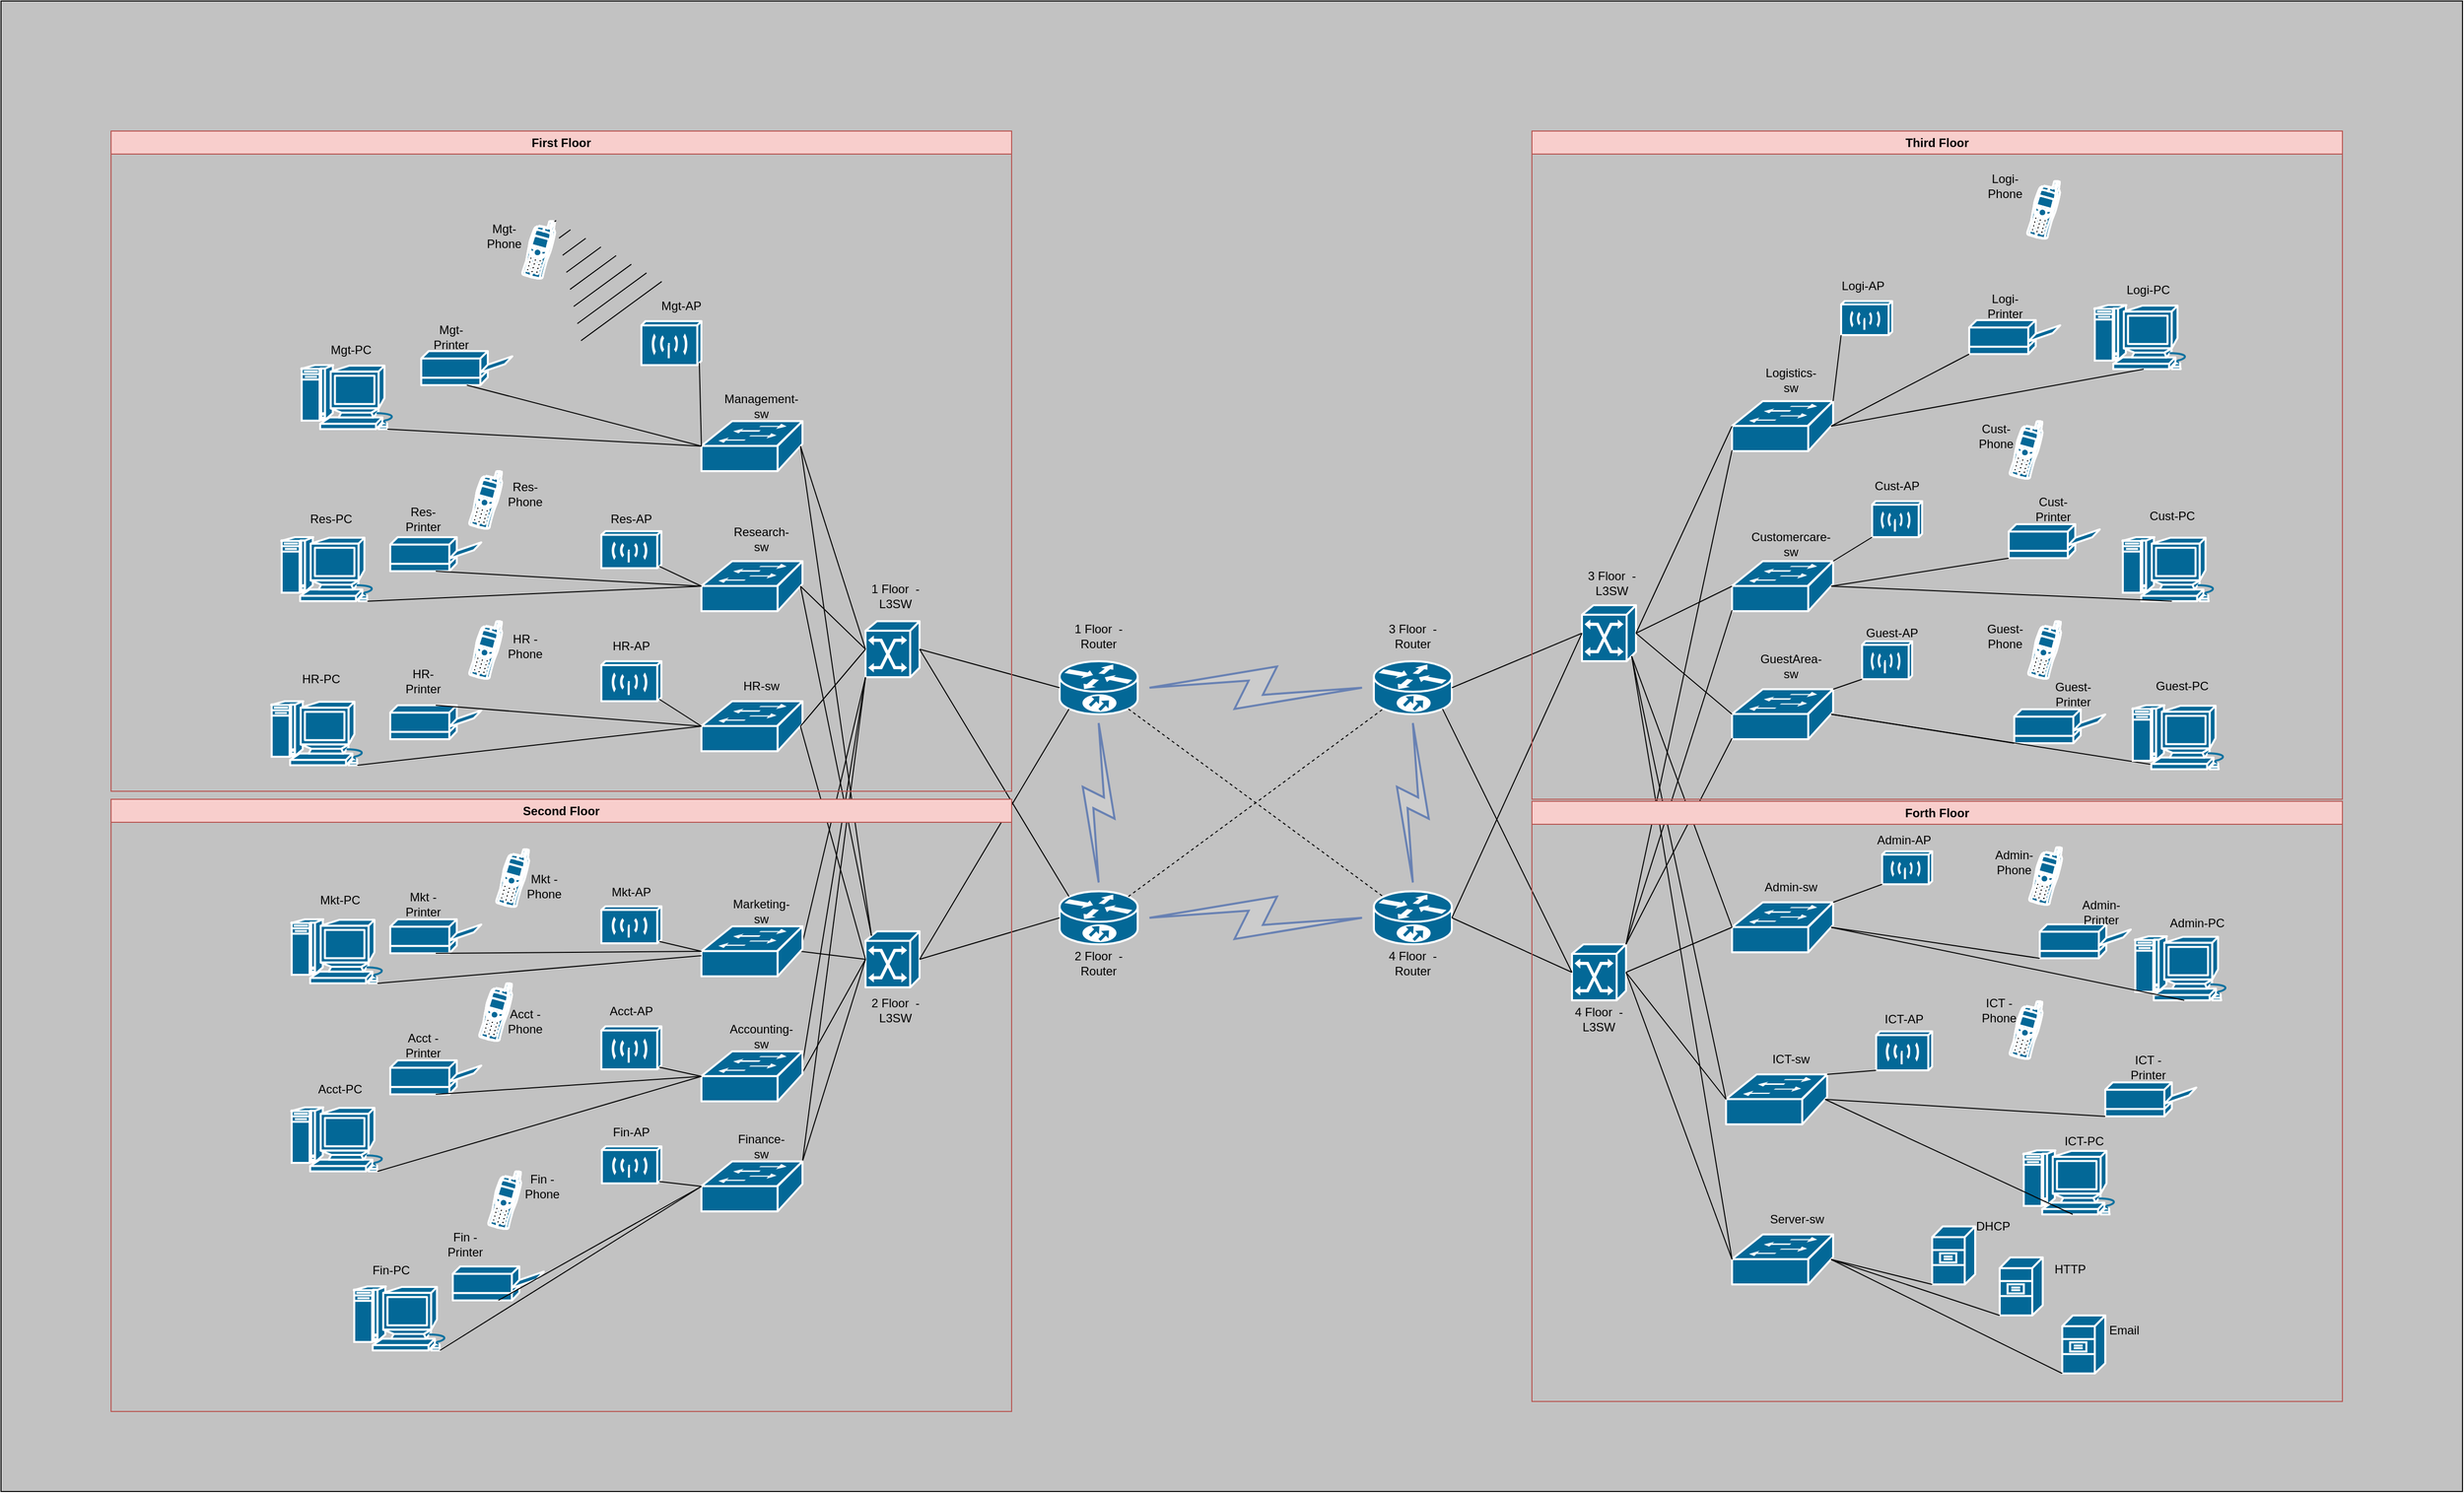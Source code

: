 <mxfile version="25.0.3">
  <diagram name="Page-1" id="RVm5rcldztvwOWCSPebW">
    <mxGraphModel dx="3532" dy="2053" grid="1" gridSize="10" guides="1" tooltips="1" connect="1" arrows="1" fold="1" page="1" pageScale="1" pageWidth="1169" pageHeight="827" math="0" shadow="0">
      <root>
        <mxCell id="0" />
        <mxCell id="1" parent="0" />
        <mxCell id="CVvKVx2m2oai3thRhIA--72" value="" style="rounded=0;whiteSpace=wrap;html=1;fillStyle=solid;fillColor=#C2C2C2;" vertex="1" parent="1">
          <mxGeometry x="-650" y="-450" width="2460" height="1490" as="geometry" />
        </mxCell>
        <mxCell id="XMvrOeV04oSUWpngeJ3K-4" value="" style="shape=mxgraph.cisco.routers.10700;sketch=0;html=1;pointerEvents=1;dashed=0;fillColor=#036897;strokeColor=#ffffff;strokeWidth=2;verticalLabelPosition=bottom;verticalAlign=top;align=center;outlineConnect=0;" parent="1" vertex="1">
          <mxGeometry x="408" y="210" width="78" height="53" as="geometry" />
        </mxCell>
        <mxCell id="XMvrOeV04oSUWpngeJ3K-5" value="" style="shape=mxgraph.cisco.routers.10700;sketch=0;html=1;pointerEvents=1;dashed=0;fillColor=#036897;strokeColor=#ffffff;strokeWidth=2;verticalLabelPosition=bottom;verticalAlign=top;align=center;outlineConnect=0;" parent="1" vertex="1">
          <mxGeometry x="722" y="210" width="78" height="53" as="geometry" />
        </mxCell>
        <mxCell id="XMvrOeV04oSUWpngeJ3K-6" value="" style="shape=mxgraph.cisco.routers.10700;sketch=0;html=1;pointerEvents=1;dashed=0;fillColor=#036897;strokeColor=#ffffff;strokeWidth=2;verticalLabelPosition=bottom;verticalAlign=top;align=center;outlineConnect=0;" parent="1" vertex="1">
          <mxGeometry x="722" y="440" width="78" height="53" as="geometry" />
        </mxCell>
        <mxCell id="XMvrOeV04oSUWpngeJ3K-7" value="" style="shape=mxgraph.cisco.routers.10700;sketch=0;html=1;pointerEvents=1;dashed=0;fillColor=#036897;strokeColor=#ffffff;strokeWidth=2;verticalLabelPosition=bottom;verticalAlign=top;align=center;outlineConnect=0;" parent="1" vertex="1">
          <mxGeometry x="408" y="440" width="78" height="53" as="geometry" />
        </mxCell>
        <mxCell id="XMvrOeV04oSUWpngeJ3K-8" value="" style="shape=mxgraph.cisco.switches.atm_switch;sketch=0;html=1;pointerEvents=1;dashed=0;fillColor=#036897;strokeColor=#ffffff;strokeWidth=2;verticalLabelPosition=bottom;verticalAlign=top;align=center;outlineConnect=0;" parent="1" vertex="1">
          <mxGeometry x="214" y="480" width="54" height="56" as="geometry" />
        </mxCell>
        <mxCell id="XMvrOeV04oSUWpngeJ3K-9" value="" style="shape=mxgraph.cisco.switches.atm_switch;sketch=0;html=1;pointerEvents=1;dashed=0;fillColor=#036897;strokeColor=#ffffff;strokeWidth=2;verticalLabelPosition=bottom;verticalAlign=top;align=center;outlineConnect=0;" parent="1" vertex="1">
          <mxGeometry x="214" y="170" width="54" height="56" as="geometry" />
        </mxCell>
        <mxCell id="XMvrOeV04oSUWpngeJ3K-10" value="" style="shape=mxgraph.cisco.switches.atm_switch;sketch=0;html=1;pointerEvents=1;dashed=0;fillColor=#036897;strokeColor=#ffffff;strokeWidth=2;verticalLabelPosition=bottom;verticalAlign=top;align=center;outlineConnect=0;" parent="1" vertex="1">
          <mxGeometry x="930" y="154" width="54" height="56" as="geometry" />
        </mxCell>
        <mxCell id="XMvrOeV04oSUWpngeJ3K-11" value="" style="shape=mxgraph.cisco.switches.atm_switch;sketch=0;html=1;pointerEvents=1;dashed=0;fillColor=#036897;strokeColor=#ffffff;strokeWidth=2;verticalLabelPosition=bottom;verticalAlign=top;align=center;outlineConnect=0;" parent="1" vertex="1">
          <mxGeometry x="920" y="493" width="54" height="56" as="geometry" />
        </mxCell>
        <mxCell id="XMvrOeV04oSUWpngeJ3K-12" value="" style="shape=mxgraph.cisco.switches.workgroup_switch;sketch=0;html=1;pointerEvents=1;dashed=0;fillColor=#036897;strokeColor=#ffffff;strokeWidth=2;verticalLabelPosition=bottom;verticalAlign=top;align=center;outlineConnect=0;" parent="1" vertex="1">
          <mxGeometry x="50" y="-30" width="101" height="50" as="geometry" />
        </mxCell>
        <mxCell id="XMvrOeV04oSUWpngeJ3K-13" value="" style="shape=mxgraph.cisco.switches.workgroup_switch;sketch=0;html=1;pointerEvents=1;dashed=0;fillColor=#036897;strokeColor=#ffffff;strokeWidth=2;verticalLabelPosition=bottom;verticalAlign=top;align=center;outlineConnect=0;" parent="1" vertex="1">
          <mxGeometry x="50" y="110" width="101" height="50" as="geometry" />
        </mxCell>
        <mxCell id="XMvrOeV04oSUWpngeJ3K-14" value="" style="shape=mxgraph.cisco.switches.workgroup_switch;sketch=0;html=1;pointerEvents=1;dashed=0;fillColor=#036897;strokeColor=#ffffff;strokeWidth=2;verticalLabelPosition=bottom;verticalAlign=top;align=center;outlineConnect=0;" parent="1" vertex="1">
          <mxGeometry x="50" y="250" width="101" height="50" as="geometry" />
        </mxCell>
        <mxCell id="XMvrOeV04oSUWpngeJ3K-18" value="" style="shape=mxgraph.cisco.switches.workgroup_switch;sketch=0;html=1;pointerEvents=1;dashed=0;fillColor=#036897;strokeColor=#ffffff;strokeWidth=2;verticalLabelPosition=bottom;verticalAlign=top;align=center;outlineConnect=0;" parent="1" vertex="1">
          <mxGeometry x="1080" y="451" width="101" height="50" as="geometry" />
        </mxCell>
        <mxCell id="XMvrOeV04oSUWpngeJ3K-19" value="" style="shape=mxgraph.cisco.switches.workgroup_switch;sketch=0;html=1;pointerEvents=1;dashed=0;fillColor=#036897;strokeColor=#ffffff;strokeWidth=2;verticalLabelPosition=bottom;verticalAlign=top;align=center;outlineConnect=0;" parent="1" vertex="1">
          <mxGeometry x="1074" y="623" width="101" height="50" as="geometry" />
        </mxCell>
        <mxCell id="XMvrOeV04oSUWpngeJ3K-20" value="" style="shape=mxgraph.cisco.switches.workgroup_switch;sketch=0;html=1;pointerEvents=1;dashed=0;fillColor=#036897;strokeColor=#ffffff;strokeWidth=2;verticalLabelPosition=bottom;verticalAlign=top;align=center;outlineConnect=0;" parent="1" vertex="1">
          <mxGeometry x="1080" y="783" width="101" height="50" as="geometry" />
        </mxCell>
        <mxCell id="XMvrOeV04oSUWpngeJ3K-21" value="" style="shape=mxgraph.cisco.switches.workgroup_switch;sketch=0;html=1;pointerEvents=1;dashed=0;fillColor=#036897;strokeColor=#ffffff;strokeWidth=2;verticalLabelPosition=bottom;verticalAlign=top;align=center;outlineConnect=0;" parent="1" vertex="1">
          <mxGeometry x="1080" y="-50" width="101" height="50" as="geometry" />
        </mxCell>
        <mxCell id="XMvrOeV04oSUWpngeJ3K-22" value="" style="shape=mxgraph.cisco.switches.workgroup_switch;sketch=0;html=1;pointerEvents=1;dashed=0;fillColor=#036897;strokeColor=#ffffff;strokeWidth=2;verticalLabelPosition=bottom;verticalAlign=top;align=center;outlineConnect=0;" parent="1" vertex="1">
          <mxGeometry x="1080" y="110" width="101" height="50" as="geometry" />
        </mxCell>
        <mxCell id="XMvrOeV04oSUWpngeJ3K-23" value="" style="shape=mxgraph.cisco.switches.workgroup_switch;sketch=0;html=1;pointerEvents=1;dashed=0;fillColor=#036897;strokeColor=#ffffff;strokeWidth=2;verticalLabelPosition=bottom;verticalAlign=top;align=center;outlineConnect=0;" parent="1" vertex="1">
          <mxGeometry x="1080" y="238" width="101" height="50" as="geometry" />
        </mxCell>
        <mxCell id="XMvrOeV04oSUWpngeJ3K-24" value="" style="html=1;outlineConnect=0;fillColor=#CCCCCC;strokeColor=#6881B3;gradientColor=none;gradientDirection=north;strokeWidth=2;shape=mxgraph.networks.comm_link_edge;html=1;rounded=0;entryX=0;entryY=0.5;entryDx=0;entryDy=0;entryPerimeter=0;exitX=1;exitY=0.5;exitDx=0;exitDy=0;exitPerimeter=0;" parent="1" source="XMvrOeV04oSUWpngeJ3K-4" target="XMvrOeV04oSUWpngeJ3K-5" edge="1">
          <mxGeometry width="100" height="100" relative="1" as="geometry">
            <mxPoint x="520" y="320" as="sourcePoint" />
            <mxPoint x="620" y="220" as="targetPoint" />
          </mxGeometry>
        </mxCell>
        <mxCell id="XMvrOeV04oSUWpngeJ3K-25" value="" style="html=1;outlineConnect=0;fillColor=#CCCCCC;strokeColor=#6881B3;gradientColor=none;gradientDirection=north;strokeWidth=2;shape=mxgraph.networks.comm_link_edge;html=1;rounded=0;entryX=0;entryY=0.5;entryDx=0;entryDy=0;entryPerimeter=0;exitX=1;exitY=0.5;exitDx=0;exitDy=0;exitPerimeter=0;" parent="1" source="XMvrOeV04oSUWpngeJ3K-7" target="XMvrOeV04oSUWpngeJ3K-6" edge="1">
          <mxGeometry width="100" height="100" relative="1" as="geometry">
            <mxPoint x="486" y="547" as="sourcePoint" />
            <mxPoint x="722" y="547" as="targetPoint" />
          </mxGeometry>
        </mxCell>
        <mxCell id="XMvrOeV04oSUWpngeJ3K-26" value="" style="html=1;outlineConnect=0;fillColor=#CCCCCC;strokeColor=#6881B3;gradientColor=none;gradientDirection=north;strokeWidth=2;shape=mxgraph.networks.comm_link_edge;html=1;rounded=0;exitX=0.5;exitY=0;exitDx=0;exitDy=0;exitPerimeter=0;entryX=0.5;entryY=1;entryDx=0;entryDy=0;entryPerimeter=0;" parent="1" source="XMvrOeV04oSUWpngeJ3K-7" target="XMvrOeV04oSUWpngeJ3K-4" edge="1">
          <mxGeometry width="100" height="100" relative="1" as="geometry">
            <mxPoint x="520" y="320" as="sourcePoint" />
            <mxPoint x="620" y="220" as="targetPoint" />
          </mxGeometry>
        </mxCell>
        <mxCell id="XMvrOeV04oSUWpngeJ3K-27" value="" style="html=1;outlineConnect=0;fillColor=#CCCCCC;strokeColor=#6881B3;gradientColor=none;gradientDirection=north;strokeWidth=2;shape=mxgraph.networks.comm_link_edge;html=1;rounded=0;exitX=0.5;exitY=0;exitDx=0;exitDy=0;exitPerimeter=0;entryX=0.5;entryY=1;entryDx=0;entryDy=0;entryPerimeter=0;" parent="1" source="XMvrOeV04oSUWpngeJ3K-6" target="XMvrOeV04oSUWpngeJ3K-5" edge="1">
          <mxGeometry width="100" height="100" relative="1" as="geometry">
            <mxPoint x="520" y="320" as="sourcePoint" />
            <mxPoint x="620" y="220" as="targetPoint" />
          </mxGeometry>
        </mxCell>
        <mxCell id="XMvrOeV04oSUWpngeJ3K-28" value="" style="endArrow=none;dashed=1;html=1;rounded=0;exitX=0.88;exitY=0.1;exitDx=0;exitDy=0;exitPerimeter=0;entryX=0.12;entryY=0.9;entryDx=0;entryDy=0;entryPerimeter=0;" parent="1" source="XMvrOeV04oSUWpngeJ3K-7" target="XMvrOeV04oSUWpngeJ3K-5" edge="1">
          <mxGeometry width="50" height="50" relative="1" as="geometry">
            <mxPoint x="540" as="sourcePoint" />
            <mxPoint x="590" y="-50" as="targetPoint" />
          </mxGeometry>
        </mxCell>
        <mxCell id="XMvrOeV04oSUWpngeJ3K-29" value="" style="endArrow=none;dashed=1;html=1;rounded=0;exitX=0.88;exitY=0.9;exitDx=0;exitDy=0;exitPerimeter=0;entryX=0.12;entryY=0.1;entryDx=0;entryDy=0;entryPerimeter=0;" parent="1" source="XMvrOeV04oSUWpngeJ3K-4" target="XMvrOeV04oSUWpngeJ3K-6" edge="1">
          <mxGeometry width="50" height="50" relative="1" as="geometry">
            <mxPoint x="540" y="300" as="sourcePoint" />
            <mxPoint x="590" y="250" as="targetPoint" />
          </mxGeometry>
        </mxCell>
        <mxCell id="XMvrOeV04oSUWpngeJ3K-30" value="" style="endArrow=none;html=1;rounded=0;entryX=1;entryY=0.5;entryDx=0;entryDy=0;entryPerimeter=0;exitX=0;exitY=0.5;exitDx=0;exitDy=0;exitPerimeter=0;" parent="1" source="XMvrOeV04oSUWpngeJ3K-4" target="XMvrOeV04oSUWpngeJ3K-9" edge="1">
          <mxGeometry width="50" height="50" relative="1" as="geometry">
            <mxPoint x="540" y="480" as="sourcePoint" />
            <mxPoint x="590" y="430" as="targetPoint" />
          </mxGeometry>
        </mxCell>
        <mxCell id="XMvrOeV04oSUWpngeJ3K-31" value="" style="endArrow=none;html=1;rounded=0;exitX=1;exitY=0.5;exitDx=0;exitDy=0;exitPerimeter=0;entryX=0;entryY=0.5;entryDx=0;entryDy=0;entryPerimeter=0;" parent="1" source="XMvrOeV04oSUWpngeJ3K-8" target="XMvrOeV04oSUWpngeJ3K-7" edge="1">
          <mxGeometry width="50" height="50" relative="1" as="geometry">
            <mxPoint x="540" y="480" as="sourcePoint" />
            <mxPoint x="590" y="430" as="targetPoint" />
          </mxGeometry>
        </mxCell>
        <mxCell id="XMvrOeV04oSUWpngeJ3K-32" value="" style="endArrow=none;html=1;rounded=0;exitX=1;exitY=0.5;exitDx=0;exitDy=0;exitPerimeter=0;entryX=0.12;entryY=0.1;entryDx=0;entryDy=0;entryPerimeter=0;" parent="1" source="XMvrOeV04oSUWpngeJ3K-9" target="XMvrOeV04oSUWpngeJ3K-7" edge="1">
          <mxGeometry width="50" height="50" relative="1" as="geometry">
            <mxPoint x="540" y="480" as="sourcePoint" />
            <mxPoint x="590" y="430" as="targetPoint" />
          </mxGeometry>
        </mxCell>
        <mxCell id="XMvrOeV04oSUWpngeJ3K-33" value="" style="endArrow=none;html=1;rounded=0;exitX=1;exitY=0.5;exitDx=0;exitDy=0;exitPerimeter=0;entryX=0.12;entryY=0.9;entryDx=0;entryDy=0;entryPerimeter=0;" parent="1" source="XMvrOeV04oSUWpngeJ3K-8" target="XMvrOeV04oSUWpngeJ3K-4" edge="1">
          <mxGeometry width="50" height="50" relative="1" as="geometry">
            <mxPoint x="540" y="480" as="sourcePoint" />
            <mxPoint x="590" y="430" as="targetPoint" />
          </mxGeometry>
        </mxCell>
        <mxCell id="XMvrOeV04oSUWpngeJ3K-34" value="" style="endArrow=none;html=1;rounded=0;entryX=0;entryY=0.5;entryDx=0;entryDy=0;entryPerimeter=0;exitX=1;exitY=0.5;exitDx=0;exitDy=0;exitPerimeter=0;" parent="1" source="XMvrOeV04oSUWpngeJ3K-5" target="XMvrOeV04oSUWpngeJ3K-10" edge="1">
          <mxGeometry width="50" height="50" relative="1" as="geometry">
            <mxPoint x="540" y="480" as="sourcePoint" />
            <mxPoint x="590" y="430" as="targetPoint" />
          </mxGeometry>
        </mxCell>
        <mxCell id="XMvrOeV04oSUWpngeJ3K-35" value="" style="endArrow=none;html=1;rounded=0;entryX=1;entryY=0.5;entryDx=0;entryDy=0;entryPerimeter=0;exitX=0;exitY=0.5;exitDx=0;exitDy=0;exitPerimeter=0;" parent="1" source="XMvrOeV04oSUWpngeJ3K-11" target="XMvrOeV04oSUWpngeJ3K-6" edge="1">
          <mxGeometry width="50" height="50" relative="1" as="geometry">
            <mxPoint x="540" y="480" as="sourcePoint" />
            <mxPoint x="590" y="430" as="targetPoint" />
          </mxGeometry>
        </mxCell>
        <mxCell id="XMvrOeV04oSUWpngeJ3K-36" value="" style="endArrow=none;html=1;rounded=0;entryX=0;entryY=0.5;entryDx=0;entryDy=0;entryPerimeter=0;exitX=1;exitY=0.5;exitDx=0;exitDy=0;exitPerimeter=0;" parent="1" source="XMvrOeV04oSUWpngeJ3K-6" target="XMvrOeV04oSUWpngeJ3K-10" edge="1">
          <mxGeometry width="50" height="50" relative="1" as="geometry">
            <mxPoint x="540" y="480" as="sourcePoint" />
            <mxPoint x="590" y="430" as="targetPoint" />
          </mxGeometry>
        </mxCell>
        <mxCell id="XMvrOeV04oSUWpngeJ3K-37" value="" style="endArrow=none;html=1;rounded=0;entryX=0;entryY=0.5;entryDx=0;entryDy=0;entryPerimeter=0;exitX=0.88;exitY=0.9;exitDx=0;exitDy=0;exitPerimeter=0;" parent="1" source="XMvrOeV04oSUWpngeJ3K-5" target="XMvrOeV04oSUWpngeJ3K-11" edge="1">
          <mxGeometry width="50" height="50" relative="1" as="geometry">
            <mxPoint x="540" y="480" as="sourcePoint" />
            <mxPoint x="590" y="430" as="targetPoint" />
          </mxGeometry>
        </mxCell>
        <mxCell id="XMvrOeV04oSUWpngeJ3K-38" value="" style="endArrow=none;html=1;rounded=0;entryX=0.98;entryY=0.5;entryDx=0;entryDy=0;entryPerimeter=0;exitX=0;exitY=0.5;exitDx=0;exitDy=0;exitPerimeter=0;" parent="1" source="XMvrOeV04oSUWpngeJ3K-9" target="XMvrOeV04oSUWpngeJ3K-12" edge="1">
          <mxGeometry width="50" height="50" relative="1" as="geometry">
            <mxPoint x="540" y="480" as="sourcePoint" />
            <mxPoint x="590" y="430" as="targetPoint" />
          </mxGeometry>
        </mxCell>
        <mxCell id="XMvrOeV04oSUWpngeJ3K-39" value="" style="endArrow=none;html=1;rounded=0;entryX=0.98;entryY=0.5;entryDx=0;entryDy=0;entryPerimeter=0;exitX=0;exitY=0.5;exitDx=0;exitDy=0;exitPerimeter=0;" parent="1" source="XMvrOeV04oSUWpngeJ3K-9" target="XMvrOeV04oSUWpngeJ3K-13" edge="1">
          <mxGeometry width="50" height="50" relative="1" as="geometry">
            <mxPoint x="540" y="480" as="sourcePoint" />
            <mxPoint x="590" y="430" as="targetPoint" />
          </mxGeometry>
        </mxCell>
        <mxCell id="XMvrOeV04oSUWpngeJ3K-40" value="" style="endArrow=none;html=1;rounded=0;entryX=0.98;entryY=0.5;entryDx=0;entryDy=0;entryPerimeter=0;exitX=0;exitY=0.5;exitDx=0;exitDy=0;exitPerimeter=0;" parent="1" source="XMvrOeV04oSUWpngeJ3K-9" target="XMvrOeV04oSUWpngeJ3K-14" edge="1">
          <mxGeometry width="50" height="50" relative="1" as="geometry">
            <mxPoint x="540" y="480" as="sourcePoint" />
            <mxPoint x="590" y="430" as="targetPoint" />
          </mxGeometry>
        </mxCell>
        <mxCell id="XMvrOeV04oSUWpngeJ3K-41" value="" style="endArrow=none;html=1;rounded=0;entryX=0.98;entryY=0.5;entryDx=0;entryDy=0;entryPerimeter=0;exitX=0;exitY=0.5;exitDx=0;exitDy=0;exitPerimeter=0;" parent="1" source="XMvrOeV04oSUWpngeJ3K-8" target="XMvrOeV04oSUWpngeJ3K-15" edge="1">
          <mxGeometry width="50" height="50" relative="1" as="geometry">
            <mxPoint x="540" y="480" as="sourcePoint" />
            <mxPoint x="590" y="430" as="targetPoint" />
          </mxGeometry>
        </mxCell>
        <mxCell id="XMvrOeV04oSUWpngeJ3K-42" value="" style="endArrow=none;html=1;rounded=0;exitX=0.98;exitY=0.5;exitDx=0;exitDy=0;exitPerimeter=0;entryX=0;entryY=0.5;entryDx=0;entryDy=0;entryPerimeter=0;" parent="1" source="XMvrOeV04oSUWpngeJ3K-16" target="XMvrOeV04oSUWpngeJ3K-8" edge="1">
          <mxGeometry width="50" height="50" relative="1" as="geometry">
            <mxPoint x="540" y="480" as="sourcePoint" />
            <mxPoint x="590" y="430" as="targetPoint" />
          </mxGeometry>
        </mxCell>
        <mxCell id="XMvrOeV04oSUWpngeJ3K-43" value="" style="endArrow=none;html=1;rounded=0;exitX=1;exitY=0;exitDx=0;exitDy=0;exitPerimeter=0;entryX=0;entryY=0.5;entryDx=0;entryDy=0;entryPerimeter=0;" parent="1" source="XMvrOeV04oSUWpngeJ3K-17" target="XMvrOeV04oSUWpngeJ3K-8" edge="1">
          <mxGeometry width="50" height="50" relative="1" as="geometry">
            <mxPoint x="540" y="480" as="sourcePoint" />
            <mxPoint x="590" y="430" as="targetPoint" />
          </mxGeometry>
        </mxCell>
        <mxCell id="XMvrOeV04oSUWpngeJ3K-44" value="" style="endArrow=none;html=1;rounded=0;entryX=0;entryY=0.5;entryDx=0;entryDy=0;entryPerimeter=0;exitX=1;exitY=0.5;exitDx=0;exitDy=0;exitPerimeter=0;" parent="1" source="XMvrOeV04oSUWpngeJ3K-10" target="XMvrOeV04oSUWpngeJ3K-21" edge="1">
          <mxGeometry width="50" height="50" relative="1" as="geometry">
            <mxPoint x="540" y="480" as="sourcePoint" />
            <mxPoint x="590" y="430" as="targetPoint" />
          </mxGeometry>
        </mxCell>
        <mxCell id="XMvrOeV04oSUWpngeJ3K-45" value="" style="endArrow=none;html=1;rounded=0;entryX=0;entryY=0.5;entryDx=0;entryDy=0;entryPerimeter=0;exitX=1;exitY=0.5;exitDx=0;exitDy=0;exitPerimeter=0;" parent="1" source="XMvrOeV04oSUWpngeJ3K-10" target="XMvrOeV04oSUWpngeJ3K-22" edge="1">
          <mxGeometry width="50" height="50" relative="1" as="geometry">
            <mxPoint x="540" y="480" as="sourcePoint" />
            <mxPoint x="590" y="430" as="targetPoint" />
          </mxGeometry>
        </mxCell>
        <mxCell id="XMvrOeV04oSUWpngeJ3K-46" value="" style="endArrow=none;html=1;rounded=0;entryX=0;entryY=0.5;entryDx=0;entryDy=0;entryPerimeter=0;exitX=1;exitY=0.5;exitDx=0;exitDy=0;exitPerimeter=0;" parent="1" source="XMvrOeV04oSUWpngeJ3K-11" target="XMvrOeV04oSUWpngeJ3K-18" edge="1">
          <mxGeometry width="50" height="50" relative="1" as="geometry">
            <mxPoint x="540" y="480" as="sourcePoint" />
            <mxPoint x="590" y="430" as="targetPoint" />
          </mxGeometry>
        </mxCell>
        <mxCell id="XMvrOeV04oSUWpngeJ3K-47" value="" style="endArrow=none;html=1;rounded=0;entryX=0;entryY=0.5;entryDx=0;entryDy=0;entryPerimeter=0;exitX=1;exitY=0.5;exitDx=0;exitDy=0;exitPerimeter=0;" parent="1" source="XMvrOeV04oSUWpngeJ3K-11" target="XMvrOeV04oSUWpngeJ3K-20" edge="1">
          <mxGeometry width="50" height="50" relative="1" as="geometry">
            <mxPoint x="540" y="480" as="sourcePoint" />
            <mxPoint x="590" y="430" as="targetPoint" />
          </mxGeometry>
        </mxCell>
        <mxCell id="XMvrOeV04oSUWpngeJ3K-48" value="" style="endArrow=none;html=1;rounded=0;entryX=0;entryY=0.5;entryDx=0;entryDy=0;entryPerimeter=0;exitX=1;exitY=0.5;exitDx=0;exitDy=0;exitPerimeter=0;" parent="1" source="XMvrOeV04oSUWpngeJ3K-11" target="XMvrOeV04oSUWpngeJ3K-19" edge="1">
          <mxGeometry width="50" height="50" relative="1" as="geometry">
            <mxPoint x="540" y="480" as="sourcePoint" />
            <mxPoint x="590" y="430" as="targetPoint" />
          </mxGeometry>
        </mxCell>
        <mxCell id="XMvrOeV04oSUWpngeJ3K-49" value="" style="endArrow=none;html=1;rounded=0;entryX=0;entryY=0.5;entryDx=0;entryDy=0;entryPerimeter=0;exitX=1;exitY=0.5;exitDx=0;exitDy=0;exitPerimeter=0;" parent="1" source="XMvrOeV04oSUWpngeJ3K-10" target="XMvrOeV04oSUWpngeJ3K-23" edge="1">
          <mxGeometry width="50" height="50" relative="1" as="geometry">
            <mxPoint x="540" y="480" as="sourcePoint" />
            <mxPoint x="590" y="430" as="targetPoint" />
          </mxGeometry>
        </mxCell>
        <mxCell id="XMvrOeV04oSUWpngeJ3K-50" value="" style="endArrow=none;html=1;rounded=0;entryX=0.98;entryY=0.5;entryDx=0;entryDy=0;entryPerimeter=0;exitX=0.11;exitY=0.08;exitDx=0;exitDy=0;exitPerimeter=0;" parent="1" source="XMvrOeV04oSUWpngeJ3K-8" target="XMvrOeV04oSUWpngeJ3K-12" edge="1">
          <mxGeometry width="50" height="50" relative="1" as="geometry">
            <mxPoint x="540" y="480" as="sourcePoint" />
            <mxPoint x="590" y="430" as="targetPoint" />
          </mxGeometry>
        </mxCell>
        <mxCell id="XMvrOeV04oSUWpngeJ3K-51" value="" style="endArrow=none;html=1;rounded=0;entryX=0.98;entryY=0.5;entryDx=0;entryDy=0;entryPerimeter=0;exitX=0.11;exitY=0.08;exitDx=0;exitDy=0;exitPerimeter=0;" parent="1" source="XMvrOeV04oSUWpngeJ3K-8" target="XMvrOeV04oSUWpngeJ3K-13" edge="1">
          <mxGeometry width="50" height="50" relative="1" as="geometry">
            <mxPoint x="540" y="480" as="sourcePoint" />
            <mxPoint x="590" y="430" as="targetPoint" />
          </mxGeometry>
        </mxCell>
        <mxCell id="XMvrOeV04oSUWpngeJ3K-52" value="" style="endArrow=none;html=1;rounded=0;entryX=0.98;entryY=0.5;entryDx=0;entryDy=0;entryPerimeter=0;exitX=0;exitY=0.5;exitDx=0;exitDy=0;exitPerimeter=0;" parent="1" source="XMvrOeV04oSUWpngeJ3K-8" target="XMvrOeV04oSUWpngeJ3K-14" edge="1">
          <mxGeometry width="50" height="50" relative="1" as="geometry">
            <mxPoint x="540" y="480" as="sourcePoint" />
            <mxPoint x="590" y="430" as="targetPoint" />
          </mxGeometry>
        </mxCell>
        <mxCell id="XMvrOeV04oSUWpngeJ3K-53" value="" style="endArrow=none;html=1;rounded=0;exitX=0.98;exitY=0.5;exitDx=0;exitDy=0;exitPerimeter=0;entryX=0;entryY=1;entryDx=0;entryDy=0;entryPerimeter=0;" parent="1" source="XMvrOeV04oSUWpngeJ3K-15" target="XMvrOeV04oSUWpngeJ3K-9" edge="1">
          <mxGeometry width="50" height="50" relative="1" as="geometry">
            <mxPoint x="540" y="480" as="sourcePoint" />
            <mxPoint x="590" y="430" as="targetPoint" />
          </mxGeometry>
        </mxCell>
        <mxCell id="XMvrOeV04oSUWpngeJ3K-54" value="" style="endArrow=none;html=1;rounded=0;exitX=0.98;exitY=0.5;exitDx=0;exitDy=0;exitPerimeter=0;entryX=0;entryY=1;entryDx=0;entryDy=0;entryPerimeter=0;" parent="1" source="XMvrOeV04oSUWpngeJ3K-16" target="XMvrOeV04oSUWpngeJ3K-9" edge="1">
          <mxGeometry width="50" height="50" relative="1" as="geometry">
            <mxPoint x="540" y="480" as="sourcePoint" />
            <mxPoint x="590" y="430" as="targetPoint" />
          </mxGeometry>
        </mxCell>
        <mxCell id="XMvrOeV04oSUWpngeJ3K-55" value="" style="endArrow=none;html=1;rounded=0;exitX=1;exitY=0;exitDx=0;exitDy=0;exitPerimeter=0;entryX=0;entryY=1;entryDx=0;entryDy=0;entryPerimeter=0;" parent="1" source="XMvrOeV04oSUWpngeJ3K-17" target="XMvrOeV04oSUWpngeJ3K-9" edge="1">
          <mxGeometry width="50" height="50" relative="1" as="geometry">
            <mxPoint x="540" y="480" as="sourcePoint" />
            <mxPoint x="590" y="430" as="targetPoint" />
          </mxGeometry>
        </mxCell>
        <mxCell id="XMvrOeV04oSUWpngeJ3K-56" value="" style="endArrow=none;html=1;rounded=0;entryX=0;entryY=0.98;entryDx=0;entryDy=0;entryPerimeter=0;exitX=1;exitY=0;exitDx=0;exitDy=0;exitPerimeter=0;" parent="1" source="XMvrOeV04oSUWpngeJ3K-11" target="XMvrOeV04oSUWpngeJ3K-21" edge="1">
          <mxGeometry width="50" height="50" relative="1" as="geometry">
            <mxPoint x="540" y="480" as="sourcePoint" />
            <mxPoint x="590" y="430" as="targetPoint" />
          </mxGeometry>
        </mxCell>
        <mxCell id="XMvrOeV04oSUWpngeJ3K-57" value="" style="endArrow=none;html=1;rounded=0;entryX=0;entryY=0.98;entryDx=0;entryDy=0;entryPerimeter=0;exitX=1;exitY=0;exitDx=0;exitDy=0;exitPerimeter=0;" parent="1" source="XMvrOeV04oSUWpngeJ3K-11" target="XMvrOeV04oSUWpngeJ3K-22" edge="1">
          <mxGeometry width="50" height="50" relative="1" as="geometry">
            <mxPoint x="540" y="480" as="sourcePoint" />
            <mxPoint x="590" y="430" as="targetPoint" />
          </mxGeometry>
        </mxCell>
        <mxCell id="XMvrOeV04oSUWpngeJ3K-58" value="" style="endArrow=none;html=1;rounded=0;entryX=0;entryY=0.98;entryDx=0;entryDy=0;entryPerimeter=0;exitX=1;exitY=0;exitDx=0;exitDy=0;exitPerimeter=0;" parent="1" source="XMvrOeV04oSUWpngeJ3K-11" target="XMvrOeV04oSUWpngeJ3K-23" edge="1">
          <mxGeometry width="50" height="50" relative="1" as="geometry">
            <mxPoint x="540" y="480" as="sourcePoint" />
            <mxPoint x="590" y="430" as="targetPoint" />
          </mxGeometry>
        </mxCell>
        <mxCell id="XMvrOeV04oSUWpngeJ3K-59" value="" style="endArrow=none;html=1;rounded=0;entryX=0;entryY=0.5;entryDx=0;entryDy=0;entryPerimeter=0;exitX=0.92;exitY=0.91;exitDx=0;exitDy=0;exitPerimeter=0;" parent="1" source="XMvrOeV04oSUWpngeJ3K-10" target="XMvrOeV04oSUWpngeJ3K-20" edge="1">
          <mxGeometry width="50" height="50" relative="1" as="geometry">
            <mxPoint x="540" y="480" as="sourcePoint" />
            <mxPoint x="590" y="430" as="targetPoint" />
          </mxGeometry>
        </mxCell>
        <mxCell id="XMvrOeV04oSUWpngeJ3K-60" value="" style="endArrow=none;html=1;rounded=0;entryX=0;entryY=0.5;entryDx=0;entryDy=0;entryPerimeter=0;exitX=0.92;exitY=0.91;exitDx=0;exitDy=0;exitPerimeter=0;" parent="1" source="XMvrOeV04oSUWpngeJ3K-10" target="XMvrOeV04oSUWpngeJ3K-19" edge="1">
          <mxGeometry width="50" height="50" relative="1" as="geometry">
            <mxPoint x="540" y="480" as="sourcePoint" />
            <mxPoint x="590" y="430" as="targetPoint" />
          </mxGeometry>
        </mxCell>
        <mxCell id="XMvrOeV04oSUWpngeJ3K-61" value="" style="endArrow=none;html=1;rounded=0;entryX=0;entryY=0.5;entryDx=0;entryDy=0;entryPerimeter=0;exitX=0.92;exitY=0.91;exitDx=0;exitDy=0;exitPerimeter=0;" parent="1" source="XMvrOeV04oSUWpngeJ3K-10" target="XMvrOeV04oSUWpngeJ3K-18" edge="1">
          <mxGeometry width="50" height="50" relative="1" as="geometry">
            <mxPoint x="540" y="480" as="sourcePoint" />
            <mxPoint x="590" y="430" as="targetPoint" />
          </mxGeometry>
        </mxCell>
        <mxCell id="XMvrOeV04oSUWpngeJ3K-62" value="" style="shape=mxgraph.cisco.computers_and_peripherals.macintosh;sketch=0;html=1;pointerEvents=1;dashed=0;fillColor=#036897;strokeColor=#ffffff;strokeWidth=2;verticalLabelPosition=bottom;verticalAlign=top;align=center;outlineConnect=0;" parent="1" vertex="1">
          <mxGeometry x="-350" y="-86" width="99" height="64" as="geometry" />
        </mxCell>
        <mxCell id="XMvrOeV04oSUWpngeJ3K-64" value="" style="shape=mxgraph.cisco.computers_and_peripherals.printer;sketch=0;html=1;pointerEvents=1;dashed=0;fillColor=#036897;strokeColor=#ffffff;strokeWidth=2;verticalLabelPosition=bottom;verticalAlign=top;align=center;outlineConnect=0;" parent="1" vertex="1">
          <mxGeometry x="-230" y="-100" width="91" height="34" as="geometry" />
        </mxCell>
        <mxCell id="XMvrOeV04oSUWpngeJ3K-65" value="" style="shape=mxgraph.cisco.modems_and_phones.cell_phone;sketch=0;html=1;pointerEvents=1;dashed=0;fillColor=#036897;strokeColor=#ffffff;strokeWidth=2;verticalLabelPosition=bottom;verticalAlign=top;align=center;outlineConnect=0;" parent="1" vertex="1">
          <mxGeometry x="-130" y="-230" width="34" height="58" as="geometry" />
        </mxCell>
        <mxCell id="XMvrOeV04oSUWpngeJ3K-66" value="" style="shape=mxgraph.cisco.wireless.wireless_transport;sketch=0;html=1;pointerEvents=1;dashed=0;fillColor=#036897;strokeColor=#ffffff;strokeWidth=2;verticalLabelPosition=bottom;verticalAlign=top;align=center;outlineConnect=0;" parent="1" vertex="1">
          <mxGeometry x="-10" y="-130" width="60" height="44" as="geometry" />
        </mxCell>
        <mxCell id="XMvrOeV04oSUWpngeJ3K-67" value="" style="shape=mxgraph.cisco.computers_and_peripherals.macintosh;sketch=0;html=1;pointerEvents=1;dashed=0;fillColor=#036897;strokeColor=#ffffff;strokeWidth=2;verticalLabelPosition=bottom;verticalAlign=top;align=center;outlineConnect=0;" parent="1" vertex="1">
          <mxGeometry x="-370" y="86" width="99" height="64" as="geometry" />
        </mxCell>
        <mxCell id="XMvrOeV04oSUWpngeJ3K-68" value="" style="shape=mxgraph.cisco.computers_and_peripherals.printer;sketch=0;html=1;pointerEvents=1;dashed=0;fillColor=#036897;strokeColor=#ffffff;strokeWidth=2;verticalLabelPosition=bottom;verticalAlign=top;align=center;outlineConnect=0;" parent="1" vertex="1">
          <mxGeometry x="-261" y="86" width="91" height="34" as="geometry" />
        </mxCell>
        <mxCell id="XMvrOeV04oSUWpngeJ3K-69" value="" style="shape=mxgraph.cisco.modems_and_phones.cell_phone;sketch=0;html=1;pointerEvents=1;dashed=0;fillColor=#036897;strokeColor=#ffffff;strokeWidth=2;verticalLabelPosition=bottom;verticalAlign=top;align=center;outlineConnect=0;" parent="1" vertex="1">
          <mxGeometry x="-183" y="20" width="34" height="58" as="geometry" />
        </mxCell>
        <mxCell id="XMvrOeV04oSUWpngeJ3K-70" value="" style="shape=mxgraph.cisco.wireless.wireless_transport;sketch=0;html=1;pointerEvents=1;dashed=0;fillColor=#036897;strokeColor=#ffffff;strokeWidth=2;verticalLabelPosition=bottom;verticalAlign=top;align=center;outlineConnect=0;" parent="1" vertex="1">
          <mxGeometry x="-50" y="80" width="60" height="37" as="geometry" />
        </mxCell>
        <mxCell id="XMvrOeV04oSUWpngeJ3K-71" value="" style="shape=mxgraph.arrows2.wedgeArrowDashed2;html=1;bendable=0;startWidth=50;stepSize=15;rounded=0;entryX=1;entryY=0;entryDx=0;entryDy=0;entryPerimeter=0;" parent="1" target="XMvrOeV04oSUWpngeJ3K-65" edge="1">
          <mxGeometry width="100" height="100" relative="1" as="geometry">
            <mxPoint x="-30" y="-140" as="sourcePoint" />
            <mxPoint x="10" y="-240" as="targetPoint" />
          </mxGeometry>
        </mxCell>
        <mxCell id="XMvrOeV04oSUWpngeJ3K-72" value="" style="endArrow=none;html=1;rounded=0;exitX=0;exitY=0.5;exitDx=0;exitDy=0;exitPerimeter=0;entryX=0.5;entryY=1;entryDx=0;entryDy=0;entryPerimeter=0;" parent="1" source="XMvrOeV04oSUWpngeJ3K-12" target="XMvrOeV04oSUWpngeJ3K-64" edge="1">
          <mxGeometry width="50" height="50" relative="1" as="geometry">
            <mxPoint x="-110" y="240" as="sourcePoint" />
            <mxPoint x="-60" y="190" as="targetPoint" />
          </mxGeometry>
        </mxCell>
        <mxCell id="XMvrOeV04oSUWpngeJ3K-73" value="" style="endArrow=none;html=1;rounded=0;entryX=0.965;entryY=0.95;entryDx=0;entryDy=0;entryPerimeter=0;exitX=0;exitY=0.5;exitDx=0;exitDy=0;exitPerimeter=0;" parent="1" source="XMvrOeV04oSUWpngeJ3K-12" target="XMvrOeV04oSUWpngeJ3K-66" edge="1">
          <mxGeometry width="50" height="50" relative="1" as="geometry">
            <mxPoint x="-110" y="240" as="sourcePoint" />
            <mxPoint x="-60" y="190" as="targetPoint" />
          </mxGeometry>
        </mxCell>
        <mxCell id="XMvrOeV04oSUWpngeJ3K-74" value="" style="endArrow=none;html=1;rounded=0;entryX=0;entryY=0.5;entryDx=0;entryDy=0;entryPerimeter=0;exitX=0.87;exitY=1;exitDx=0;exitDy=0;exitPerimeter=0;" parent="1" source="XMvrOeV04oSUWpngeJ3K-62" target="XMvrOeV04oSUWpngeJ3K-12" edge="1">
          <mxGeometry width="50" height="50" relative="1" as="geometry">
            <mxPoint x="-110" y="240" as="sourcePoint" />
            <mxPoint x="-60" y="190" as="targetPoint" />
          </mxGeometry>
        </mxCell>
        <mxCell id="XMvrOeV04oSUWpngeJ3K-75" value="" style="endArrow=none;html=1;rounded=0;entryX=0.965;entryY=0.95;entryDx=0;entryDy=0;entryPerimeter=0;exitX=0;exitY=0.5;exitDx=0;exitDy=0;exitPerimeter=0;" parent="1" source="XMvrOeV04oSUWpngeJ3K-13" target="XMvrOeV04oSUWpngeJ3K-70" edge="1">
          <mxGeometry width="50" height="50" relative="1" as="geometry">
            <mxPoint x="-180" y="210" as="sourcePoint" />
            <mxPoint x="-130" y="160" as="targetPoint" />
          </mxGeometry>
        </mxCell>
        <mxCell id="XMvrOeV04oSUWpngeJ3K-76" value="" style="endArrow=none;html=1;rounded=0;exitX=0.5;exitY=1;exitDx=0;exitDy=0;exitPerimeter=0;entryX=0;entryY=0.5;entryDx=0;entryDy=0;entryPerimeter=0;" parent="1" source="XMvrOeV04oSUWpngeJ3K-68" target="XMvrOeV04oSUWpngeJ3K-13" edge="1">
          <mxGeometry width="50" height="50" relative="1" as="geometry">
            <mxPoint x="-180" y="210" as="sourcePoint" />
            <mxPoint x="-130" y="160" as="targetPoint" />
          </mxGeometry>
        </mxCell>
        <mxCell id="XMvrOeV04oSUWpngeJ3K-77" value="" style="endArrow=none;html=1;rounded=0;exitX=0.87;exitY=1;exitDx=0;exitDy=0;exitPerimeter=0;entryX=0;entryY=0.5;entryDx=0;entryDy=0;entryPerimeter=0;" parent="1" source="XMvrOeV04oSUWpngeJ3K-67" target="XMvrOeV04oSUWpngeJ3K-13" edge="1">
          <mxGeometry width="50" height="50" relative="1" as="geometry">
            <mxPoint x="-180" y="210" as="sourcePoint" />
            <mxPoint x="-130" y="160" as="targetPoint" />
          </mxGeometry>
        </mxCell>
        <mxCell id="XMvrOeV04oSUWpngeJ3K-78" value="" style="shape=mxgraph.cisco.computers_and_peripherals.macintosh;sketch=0;html=1;pointerEvents=1;dashed=0;fillColor=#036897;strokeColor=#ffffff;strokeWidth=2;verticalLabelPosition=bottom;verticalAlign=top;align=center;outlineConnect=0;" parent="1" vertex="1">
          <mxGeometry x="-380" y="250" width="99" height="64" as="geometry" />
        </mxCell>
        <mxCell id="XMvrOeV04oSUWpngeJ3K-79" value="" style="shape=mxgraph.cisco.computers_and_peripherals.printer;sketch=0;html=1;pointerEvents=1;dashed=0;fillColor=#036897;strokeColor=#ffffff;strokeWidth=2;verticalLabelPosition=bottom;verticalAlign=top;align=center;outlineConnect=0;" parent="1" vertex="1">
          <mxGeometry x="-261" y="254" width="91" height="34" as="geometry" />
        </mxCell>
        <mxCell id="XMvrOeV04oSUWpngeJ3K-80" value="" style="shape=mxgraph.cisco.modems_and_phones.cell_phone;sketch=0;html=1;pointerEvents=1;dashed=0;fillColor=#036897;strokeColor=#ffffff;strokeWidth=2;verticalLabelPosition=bottom;verticalAlign=top;align=center;outlineConnect=0;" parent="1" vertex="1">
          <mxGeometry x="-183" y="170" width="34" height="58" as="geometry" />
        </mxCell>
        <mxCell id="XMvrOeV04oSUWpngeJ3K-81" value="" style="shape=mxgraph.cisco.wireless.wireless_transport;sketch=0;html=1;pointerEvents=1;dashed=0;fillColor=#036897;strokeColor=#ffffff;strokeWidth=2;verticalLabelPosition=bottom;verticalAlign=top;align=center;outlineConnect=0;" parent="1" vertex="1">
          <mxGeometry x="-50" y="210" width="60" height="40" as="geometry" />
        </mxCell>
        <mxCell id="XMvrOeV04oSUWpngeJ3K-94" value="" style="endArrow=none;html=1;rounded=0;entryX=0;entryY=0.5;entryDx=0;entryDy=0;entryPerimeter=0;exitX=0.965;exitY=0.95;exitDx=0;exitDy=0;exitPerimeter=0;" parent="1" source="XMvrOeV04oSUWpngeJ3K-81" target="XMvrOeV04oSUWpngeJ3K-14" edge="1">
          <mxGeometry width="50" height="50" relative="1" as="geometry">
            <mxPoint x="-260" y="570" as="sourcePoint" />
            <mxPoint x="-210" y="520" as="targetPoint" />
          </mxGeometry>
        </mxCell>
        <mxCell id="XMvrOeV04oSUWpngeJ3K-95" value="" style="endArrow=none;html=1;rounded=0;entryX=0;entryY=0.5;entryDx=0;entryDy=0;entryPerimeter=0;exitX=0.5;exitY=0;exitDx=0;exitDy=0;exitPerimeter=0;" parent="1" source="XMvrOeV04oSUWpngeJ3K-79" target="XMvrOeV04oSUWpngeJ3K-14" edge="1">
          <mxGeometry width="50" height="50" relative="1" as="geometry">
            <mxPoint x="-260" y="380" as="sourcePoint" />
            <mxPoint x="-210" y="330" as="targetPoint" />
          </mxGeometry>
        </mxCell>
        <mxCell id="XMvrOeV04oSUWpngeJ3K-96" value="" style="endArrow=none;html=1;rounded=0;entryX=0;entryY=0.5;entryDx=0;entryDy=0;entryPerimeter=0;exitX=0.87;exitY=1;exitDx=0;exitDy=0;exitPerimeter=0;" parent="1" source="XMvrOeV04oSUWpngeJ3K-78" target="XMvrOeV04oSUWpngeJ3K-14" edge="1">
          <mxGeometry width="50" height="50" relative="1" as="geometry">
            <mxPoint x="-260" y="380" as="sourcePoint" />
            <mxPoint x="-210" y="330" as="targetPoint" />
          </mxGeometry>
        </mxCell>
        <mxCell id="XMvrOeV04oSUWpngeJ3K-107" value="" style="shape=mxgraph.cisco.computers_and_peripherals.macintosh;sketch=0;html=1;pointerEvents=1;dashed=0;fillColor=#036897;strokeColor=#ffffff;strokeWidth=2;verticalLabelPosition=bottom;verticalAlign=top;align=center;outlineConnect=0;" parent="1" vertex="1">
          <mxGeometry x="1442" y="-146" width="99" height="64" as="geometry" />
        </mxCell>
        <mxCell id="XMvrOeV04oSUWpngeJ3K-108" value="" style="shape=mxgraph.cisco.computers_and_peripherals.printer;sketch=0;html=1;pointerEvents=1;dashed=0;fillColor=#036897;strokeColor=#ffffff;strokeWidth=2;verticalLabelPosition=bottom;verticalAlign=top;align=center;outlineConnect=0;" parent="1" vertex="1">
          <mxGeometry x="1317" y="-131" width="91" height="34" as="geometry" />
        </mxCell>
        <mxCell id="XMvrOeV04oSUWpngeJ3K-109" value="" style="shape=mxgraph.cisco.modems_and_phones.cell_phone;sketch=0;html=1;pointerEvents=1;dashed=0;fillColor=#036897;strokeColor=#ffffff;strokeWidth=2;verticalLabelPosition=bottom;verticalAlign=top;align=center;outlineConnect=0;" parent="1" vertex="1">
          <mxGeometry x="1374" y="-270" width="34" height="58" as="geometry" />
        </mxCell>
        <mxCell id="XMvrOeV04oSUWpngeJ3K-110" value="" style="shape=mxgraph.cisco.wireless.wireless_transport;sketch=0;html=1;pointerEvents=1;dashed=0;fillColor=#036897;strokeColor=#ffffff;strokeWidth=2;verticalLabelPosition=bottom;verticalAlign=top;align=center;outlineConnect=0;" parent="1" vertex="1">
          <mxGeometry x="1189" y="-150" width="51" height="34" as="geometry" />
        </mxCell>
        <mxCell id="XMvrOeV04oSUWpngeJ3K-111" value="" style="endArrow=none;html=1;rounded=0;exitX=1;exitY=0;exitDx=0;exitDy=0;exitPerimeter=0;entryX=0;entryY=1;entryDx=0;entryDy=0;entryPerimeter=0;" parent="1" source="XMvrOeV04oSUWpngeJ3K-21" target="XMvrOeV04oSUWpngeJ3K-110" edge="1">
          <mxGeometry width="50" height="50" relative="1" as="geometry">
            <mxPoint x="1170" y="-90" as="sourcePoint" />
            <mxPoint x="1539" y="10" as="targetPoint" />
          </mxGeometry>
        </mxCell>
        <mxCell id="KnP2Nq6tkSezV6llHABw-1" value="" style="shape=mxgraph.cisco.computers_and_peripherals.macintosh;sketch=0;html=1;pointerEvents=1;dashed=0;fillColor=#036897;strokeColor=#ffffff;strokeWidth=2;verticalLabelPosition=bottom;verticalAlign=top;align=center;outlineConnect=0;" parent="1" vertex="1">
          <mxGeometry x="1470" y="86" width="99" height="64" as="geometry" />
        </mxCell>
        <mxCell id="KnP2Nq6tkSezV6llHABw-2" value="" style="shape=mxgraph.cisco.computers_and_peripherals.printer;sketch=0;html=1;pointerEvents=1;dashed=0;fillColor=#036897;strokeColor=#ffffff;strokeWidth=2;verticalLabelPosition=bottom;verticalAlign=top;align=center;outlineConnect=0;" parent="1" vertex="1">
          <mxGeometry x="1356.5" y="73" width="91" height="34" as="geometry" />
        </mxCell>
        <mxCell id="KnP2Nq6tkSezV6llHABw-3" value="" style="shape=mxgraph.cisco.modems_and_phones.cell_phone;sketch=0;html=1;pointerEvents=1;dashed=0;fillColor=#036897;strokeColor=#ffffff;strokeWidth=2;verticalLabelPosition=bottom;verticalAlign=top;align=center;outlineConnect=0;" parent="1" vertex="1">
          <mxGeometry x="1356.5" y="-30" width="34" height="58" as="geometry" />
        </mxCell>
        <mxCell id="KnP2Nq6tkSezV6llHABw-4" value="" style="shape=mxgraph.cisco.wireless.wireless_transport;sketch=0;html=1;pointerEvents=1;dashed=0;fillColor=#036897;strokeColor=#ffffff;strokeWidth=2;verticalLabelPosition=bottom;verticalAlign=top;align=center;outlineConnect=0;" parent="1" vertex="1">
          <mxGeometry x="1220" y="50" width="50" height="36" as="geometry" />
        </mxCell>
        <mxCell id="KnP2Nq6tkSezV6llHABw-7" value="" style="shape=mxgraph.cisco.computers_and_peripherals.printer;sketch=0;html=1;pointerEvents=1;dashed=0;fillColor=#036897;strokeColor=#ffffff;strokeWidth=2;verticalLabelPosition=bottom;verticalAlign=top;align=center;outlineConnect=0;" parent="1" vertex="1">
          <mxGeometry x="1362" y="258" width="91" height="34" as="geometry" />
        </mxCell>
        <mxCell id="KnP2Nq6tkSezV6llHABw-8" value="" style="shape=mxgraph.cisco.modems_and_phones.cell_phone;sketch=0;html=1;pointerEvents=1;dashed=0;fillColor=#036897;strokeColor=#ffffff;strokeWidth=2;verticalLabelPosition=bottom;verticalAlign=top;align=center;outlineConnect=0;" parent="1" vertex="1">
          <mxGeometry x="1375" y="170" width="34" height="58" as="geometry" />
        </mxCell>
        <mxCell id="KnP2Nq6tkSezV6llHABw-9" value="" style="shape=mxgraph.cisco.wireless.wireless_transport;sketch=0;html=1;pointerEvents=1;dashed=0;fillColor=#036897;strokeColor=#ffffff;strokeWidth=2;verticalLabelPosition=bottom;verticalAlign=top;align=center;outlineConnect=0;" parent="1" vertex="1">
          <mxGeometry x="1210" y="190" width="50" height="38" as="geometry" />
        </mxCell>
        <mxCell id="KnP2Nq6tkSezV6llHABw-10" value="" style="endArrow=none;html=1;rounded=0;exitX=1;exitY=0;exitDx=0;exitDy=0;exitPerimeter=0;entryX=0;entryY=1;entryDx=0;entryDy=0;entryPerimeter=0;" parent="1" source="XMvrOeV04oSUWpngeJ3K-23" target="KnP2Nq6tkSezV6llHABw-9" edge="1">
          <mxGeometry width="50" height="50" relative="1" as="geometry">
            <mxPoint x="1400" y="379" as="sourcePoint" />
            <mxPoint x="1769" y="479" as="targetPoint" />
          </mxGeometry>
        </mxCell>
        <mxCell id="KnP2Nq6tkSezV6llHABw-11" value="" style="shape=mxgraph.cisco.computers_and_peripherals.macintosh;sketch=0;html=1;pointerEvents=1;dashed=0;fillColor=#036897;strokeColor=#ffffff;strokeWidth=2;verticalLabelPosition=bottom;verticalAlign=top;align=center;outlineConnect=0;" parent="1" vertex="1">
          <mxGeometry x="1482.5" y="485" width="99" height="64" as="geometry" />
        </mxCell>
        <mxCell id="KnP2Nq6tkSezV6llHABw-12" value="" style="shape=mxgraph.cisco.computers_and_peripherals.printer;sketch=0;html=1;pointerEvents=1;dashed=0;fillColor=#036897;strokeColor=#ffffff;strokeWidth=2;verticalLabelPosition=bottom;verticalAlign=top;align=center;outlineConnect=0;" parent="1" vertex="1">
          <mxGeometry x="1387.5" y="473" width="91" height="34" as="geometry" />
        </mxCell>
        <mxCell id="KnP2Nq6tkSezV6llHABw-13" value="" style="shape=mxgraph.cisco.modems_and_phones.cell_phone;sketch=0;html=1;pointerEvents=1;dashed=0;fillColor=#036897;strokeColor=#ffffff;strokeWidth=2;verticalLabelPosition=bottom;verticalAlign=top;align=center;outlineConnect=0;" parent="1" vertex="1">
          <mxGeometry x="1376" y="396" width="34" height="58" as="geometry" />
        </mxCell>
        <mxCell id="KnP2Nq6tkSezV6llHABw-14" value="" style="shape=mxgraph.cisco.wireless.wireless_transport;sketch=0;html=1;pointerEvents=1;dashed=0;fillColor=#036897;strokeColor=#ffffff;strokeWidth=2;verticalLabelPosition=bottom;verticalAlign=top;align=center;outlineConnect=0;" parent="1" vertex="1">
          <mxGeometry x="1230" y="400" width="50" height="33" as="geometry" />
        </mxCell>
        <mxCell id="KnP2Nq6tkSezV6llHABw-15" value="" style="endArrow=none;html=1;rounded=0;exitX=1;exitY=0;exitDx=0;exitDy=0;exitPerimeter=0;entryX=0;entryY=1;entryDx=0;entryDy=0;entryPerimeter=0;" parent="1" source="XMvrOeV04oSUWpngeJ3K-18" target="KnP2Nq6tkSezV6llHABw-14" edge="1">
          <mxGeometry width="50" height="50" relative="1" as="geometry">
            <mxPoint x="1390" y="543" as="sourcePoint" />
            <mxPoint x="1759" y="643" as="targetPoint" />
          </mxGeometry>
        </mxCell>
        <mxCell id="KnP2Nq6tkSezV6llHABw-16" value="" style="shape=mxgraph.cisco.computers_and_peripherals.macintosh;sketch=0;html=1;pointerEvents=1;dashed=0;fillColor=#036897;strokeColor=#ffffff;strokeWidth=2;verticalLabelPosition=bottom;verticalAlign=top;align=center;outlineConnect=0;" parent="1" vertex="1">
          <mxGeometry x="1371" y="699" width="99" height="64" as="geometry" />
        </mxCell>
        <mxCell id="KnP2Nq6tkSezV6llHABw-17" value="" style="shape=mxgraph.cisco.computers_and_peripherals.printer;sketch=0;html=1;pointerEvents=1;dashed=0;fillColor=#036897;strokeColor=#ffffff;strokeWidth=2;verticalLabelPosition=bottom;verticalAlign=top;align=center;outlineConnect=0;" parent="1" vertex="1">
          <mxGeometry x="1453" y="631" width="91" height="34" as="geometry" />
        </mxCell>
        <mxCell id="KnP2Nq6tkSezV6llHABw-18" value="" style="shape=mxgraph.cisco.modems_and_phones.cell_phone;sketch=0;html=1;pointerEvents=1;dashed=0;fillColor=#036897;strokeColor=#ffffff;strokeWidth=2;verticalLabelPosition=bottom;verticalAlign=top;align=center;outlineConnect=0;" parent="1" vertex="1">
          <mxGeometry x="1356.5" y="550" width="34" height="58" as="geometry" />
        </mxCell>
        <mxCell id="KnP2Nq6tkSezV6llHABw-19" value="" style="shape=mxgraph.cisco.wireless.wireless_transport;sketch=0;html=1;pointerEvents=1;dashed=0;fillColor=#036897;strokeColor=#ffffff;strokeWidth=2;verticalLabelPosition=bottom;verticalAlign=top;align=center;outlineConnect=0;" parent="1" vertex="1">
          <mxGeometry x="1224" y="580" width="56" height="39" as="geometry" />
        </mxCell>
        <mxCell id="KnP2Nq6tkSezV6llHABw-20" value="" style="endArrow=none;html=1;rounded=0;exitX=1;exitY=0;exitDx=0;exitDy=0;exitPerimeter=0;entryX=0;entryY=1;entryDx=0;entryDy=0;entryPerimeter=0;" parent="1" source="XMvrOeV04oSUWpngeJ3K-19" target="KnP2Nq6tkSezV6llHABw-19" edge="1">
          <mxGeometry width="50" height="50" relative="1" as="geometry">
            <mxPoint x="1384" y="752" as="sourcePoint" />
            <mxPoint x="1753" y="852" as="targetPoint" />
          </mxGeometry>
        </mxCell>
        <mxCell id="KnP2Nq6tkSezV6llHABw-26" value="" style="endArrow=none;html=1;rounded=0;entryX=0;entryY=1;entryDx=0;entryDy=0;entryPerimeter=0;exitX=0.98;exitY=0.5;exitDx=0;exitDy=0;exitPerimeter=0;" parent="1" source="XMvrOeV04oSUWpngeJ3K-21" target="XMvrOeV04oSUWpngeJ3K-108" edge="1">
          <mxGeometry width="50" height="50" relative="1" as="geometry">
            <mxPoint x="1230" y="130" as="sourcePoint" />
            <mxPoint x="1280" y="80" as="targetPoint" />
          </mxGeometry>
        </mxCell>
        <mxCell id="KnP2Nq6tkSezV6llHABw-27" value="" style="endArrow=none;html=1;rounded=0;entryX=0.5;entryY=1;entryDx=0;entryDy=0;entryPerimeter=0;exitX=0.98;exitY=0.5;exitDx=0;exitDy=0;exitPerimeter=0;" parent="1" source="XMvrOeV04oSUWpngeJ3K-21" target="XMvrOeV04oSUWpngeJ3K-107" edge="1">
          <mxGeometry width="50" height="50" relative="1" as="geometry">
            <mxPoint x="1180" y="-30" as="sourcePoint" />
            <mxPoint x="1360" y="40" as="targetPoint" />
          </mxGeometry>
        </mxCell>
        <mxCell id="KnP2Nq6tkSezV6llHABw-28" value="" style="endArrow=none;html=1;rounded=0;exitX=1;exitY=0;exitDx=0;exitDy=0;exitPerimeter=0;entryX=0;entryY=1;entryDx=0;entryDy=0;entryPerimeter=0;" parent="1" source="XMvrOeV04oSUWpngeJ3K-22" target="KnP2Nq6tkSezV6llHABw-4" edge="1">
          <mxGeometry width="50" height="50" relative="1" as="geometry">
            <mxPoint x="1310" y="140" as="sourcePoint" />
            <mxPoint x="1360" y="90" as="targetPoint" />
          </mxGeometry>
        </mxCell>
        <mxCell id="KnP2Nq6tkSezV6llHABw-29" value="" style="endArrow=none;html=1;rounded=0;exitX=0.98;exitY=0.5;exitDx=0;exitDy=0;exitPerimeter=0;entryX=0;entryY=1;entryDx=0;entryDy=0;entryPerimeter=0;" parent="1" source="XMvrOeV04oSUWpngeJ3K-22" target="KnP2Nq6tkSezV6llHABw-2" edge="1">
          <mxGeometry width="50" height="50" relative="1" as="geometry">
            <mxPoint x="1310" y="160" as="sourcePoint" />
            <mxPoint x="1360" y="110" as="targetPoint" />
          </mxGeometry>
        </mxCell>
        <mxCell id="KnP2Nq6tkSezV6llHABw-30" value="" style="endArrow=none;html=1;rounded=0;exitX=0.98;exitY=0.5;exitDx=0;exitDy=0;exitPerimeter=0;entryX=0.5;entryY=1;entryDx=0;entryDy=0;entryPerimeter=0;" parent="1" source="XMvrOeV04oSUWpngeJ3K-22" target="KnP2Nq6tkSezV6llHABw-1" edge="1">
          <mxGeometry width="50" height="50" relative="1" as="geometry">
            <mxPoint x="1310" y="160" as="sourcePoint" />
            <mxPoint x="1360" y="110" as="targetPoint" />
          </mxGeometry>
        </mxCell>
        <mxCell id="KnP2Nq6tkSezV6llHABw-31" value="" style="endArrow=none;html=1;rounded=0;exitX=0.98;exitY=0.5;exitDx=0;exitDy=0;exitPerimeter=0;entryX=0;entryY=1;entryDx=0;entryDy=0;entryPerimeter=0;" parent="1" source="XMvrOeV04oSUWpngeJ3K-23" target="KnP2Nq6tkSezV6llHABw-7" edge="1">
          <mxGeometry width="50" height="50" relative="1" as="geometry">
            <mxPoint x="1370" y="220" as="sourcePoint" />
            <mxPoint x="1420" y="170" as="targetPoint" />
          </mxGeometry>
        </mxCell>
        <mxCell id="KnP2Nq6tkSezV6llHABw-32" value="" style="endArrow=none;html=1;rounded=0;exitX=0.98;exitY=0.5;exitDx=0;exitDy=0;exitPerimeter=0;entryX=0.5;entryY=1;entryDx=0;entryDy=0;entryPerimeter=0;" parent="1" source="XMvrOeV04oSUWpngeJ3K-23" target="KnP2Nq6tkSezV6llHABw-6" edge="1">
          <mxGeometry width="50" height="50" relative="1" as="geometry">
            <mxPoint x="1370" y="220" as="sourcePoint" />
            <mxPoint x="1420" y="170" as="targetPoint" />
          </mxGeometry>
        </mxCell>
        <mxCell id="KnP2Nq6tkSezV6llHABw-33" value="" style="endArrow=none;html=1;rounded=0;exitX=0.98;exitY=0.5;exitDx=0;exitDy=0;exitPerimeter=0;entryX=0;entryY=1;entryDx=0;entryDy=0;entryPerimeter=0;" parent="1" source="XMvrOeV04oSUWpngeJ3K-18" target="KnP2Nq6tkSezV6llHABw-12" edge="1">
          <mxGeometry width="50" height="50" relative="1" as="geometry">
            <mxPoint x="1350" y="380" as="sourcePoint" />
            <mxPoint x="1400" y="330" as="targetPoint" />
          </mxGeometry>
        </mxCell>
        <mxCell id="KnP2Nq6tkSezV6llHABw-34" value="" style="endArrow=none;html=1;rounded=0;exitX=0.98;exitY=0.5;exitDx=0;exitDy=0;exitPerimeter=0;entryX=0.5;entryY=1;entryDx=0;entryDy=0;entryPerimeter=0;" parent="1" source="XMvrOeV04oSUWpngeJ3K-18" target="KnP2Nq6tkSezV6llHABw-11" edge="1">
          <mxGeometry width="50" height="50" relative="1" as="geometry">
            <mxPoint x="1350" y="380" as="sourcePoint" />
            <mxPoint x="1400" y="330" as="targetPoint" />
          </mxGeometry>
        </mxCell>
        <mxCell id="KnP2Nq6tkSezV6llHABw-35" value="" style="endArrow=none;html=1;rounded=0;exitX=0.98;exitY=0.5;exitDx=0;exitDy=0;exitPerimeter=0;entryX=0;entryY=1;entryDx=0;entryDy=0;entryPerimeter=0;" parent="1" source="XMvrOeV04oSUWpngeJ3K-19" target="KnP2Nq6tkSezV6llHABw-17" edge="1">
          <mxGeometry width="50" height="50" relative="1" as="geometry">
            <mxPoint x="1394" y="558" as="sourcePoint" />
            <mxPoint x="1444" y="508" as="targetPoint" />
          </mxGeometry>
        </mxCell>
        <mxCell id="KnP2Nq6tkSezV6llHABw-36" value="" style="endArrow=none;html=1;rounded=0;exitX=0.98;exitY=0.5;exitDx=0;exitDy=0;exitPerimeter=0;entryX=0.5;entryY=1;entryDx=0;entryDy=0;entryPerimeter=0;" parent="1" source="XMvrOeV04oSUWpngeJ3K-19" target="KnP2Nq6tkSezV6llHABw-16" edge="1">
          <mxGeometry width="50" height="50" relative="1" as="geometry">
            <mxPoint x="1204" y="708" as="sourcePoint" />
            <mxPoint x="1444" y="728" as="targetPoint" />
          </mxGeometry>
        </mxCell>
        <mxCell id="KnP2Nq6tkSezV6llHABw-40" value="&lt;div&gt;1 Floor&amp;nbsp; - Router&lt;/div&gt;" style="text;html=1;align=center;verticalAlign=middle;whiteSpace=wrap;rounded=0;" parent="1" vertex="1">
          <mxGeometry x="417" y="170" width="60" height="30" as="geometry" />
        </mxCell>
        <mxCell id="KnP2Nq6tkSezV6llHABw-41" value="2 Floor&amp;nbsp; - Router" style="text;html=1;align=center;verticalAlign=middle;whiteSpace=wrap;rounded=0;" parent="1" vertex="1">
          <mxGeometry x="417" y="497" width="60" height="30" as="geometry" />
        </mxCell>
        <mxCell id="KnP2Nq6tkSezV6llHABw-42" value="&lt;div&gt;3 Floor&amp;nbsp; - Router&lt;/div&gt;" style="text;html=1;align=center;verticalAlign=middle;whiteSpace=wrap;rounded=0;" parent="1" vertex="1">
          <mxGeometry x="731" y="170" width="60" height="30" as="geometry" />
        </mxCell>
        <mxCell id="KnP2Nq6tkSezV6llHABw-43" value="&lt;div&gt;4 Floor&amp;nbsp; - Router&lt;/div&gt;" style="text;html=1;align=center;verticalAlign=middle;whiteSpace=wrap;rounded=0;" parent="1" vertex="1">
          <mxGeometry x="731" y="497" width="60" height="30" as="geometry" />
        </mxCell>
        <mxCell id="KnP2Nq6tkSezV6llHABw-44" value="&lt;div&gt;1 Floor&amp;nbsp; - L3SW&lt;br&gt;&lt;/div&gt;" style="text;html=1;align=center;verticalAlign=middle;whiteSpace=wrap;rounded=0;" parent="1" vertex="1">
          <mxGeometry x="214" y="130" width="60" height="30" as="geometry" />
        </mxCell>
        <mxCell id="KnP2Nq6tkSezV6llHABw-45" value="&lt;div&gt;2 Floor&amp;nbsp; - L3SW&lt;/div&gt;" style="text;html=1;align=center;verticalAlign=middle;whiteSpace=wrap;rounded=0;" parent="1" vertex="1">
          <mxGeometry x="214" y="544" width="60" height="30" as="geometry" />
        </mxCell>
        <mxCell id="KnP2Nq6tkSezV6llHABw-46" value="&lt;div&gt;3 Floor&amp;nbsp; - L3SW&lt;/div&gt;" style="text;html=1;align=center;verticalAlign=middle;whiteSpace=wrap;rounded=0;" parent="1" vertex="1">
          <mxGeometry x="930" y="117" width="60" height="30" as="geometry" />
        </mxCell>
        <mxCell id="KnP2Nq6tkSezV6llHABw-47" value="&lt;div&gt;4 Floor&amp;nbsp; - L3SW&lt;br&gt;&lt;/div&gt;" style="text;html=1;align=center;verticalAlign=middle;whiteSpace=wrap;rounded=0;" parent="1" vertex="1">
          <mxGeometry x="917" y="553" width="60" height="30" as="geometry" />
        </mxCell>
        <mxCell id="CVvKVx2m2oai3thRhIA--1" value="Management-sw" style="text;html=1;align=center;verticalAlign=middle;whiteSpace=wrap;rounded=0;" vertex="1" parent="1">
          <mxGeometry x="80" y="-60" width="60" height="30" as="geometry" />
        </mxCell>
        <mxCell id="CVvKVx2m2oai3thRhIA--2" value="&lt;div&gt;Research-sw&lt;/div&gt;" style="text;html=1;align=center;verticalAlign=middle;whiteSpace=wrap;rounded=0;" vertex="1" parent="1">
          <mxGeometry x="80" y="73" width="60" height="30" as="geometry" />
        </mxCell>
        <mxCell id="CVvKVx2m2oai3thRhIA--3" value="HR-sw" style="text;html=1;align=center;verticalAlign=middle;whiteSpace=wrap;rounded=0;" vertex="1" parent="1">
          <mxGeometry x="80" y="220" width="60" height="30" as="geometry" />
        </mxCell>
        <mxCell id="CVvKVx2m2oai3thRhIA--6" value="Logistics-sw" style="text;html=1;align=center;verticalAlign=middle;whiteSpace=wrap;rounded=0;" vertex="1" parent="1">
          <mxGeometry x="1109" y="-86" width="60" height="30" as="geometry" />
        </mxCell>
        <mxCell id="CVvKVx2m2oai3thRhIA--7" value="Customercare-sw" style="text;html=1;align=center;verticalAlign=middle;whiteSpace=wrap;rounded=0;" vertex="1" parent="1">
          <mxGeometry x="1109" y="78" width="60" height="30" as="geometry" />
        </mxCell>
        <mxCell id="CVvKVx2m2oai3thRhIA--8" value="GuestArea-sw" style="text;html=1;align=center;verticalAlign=middle;whiteSpace=wrap;rounded=0;" vertex="1" parent="1">
          <mxGeometry x="1109" y="200" width="60" height="30" as="geometry" />
        </mxCell>
        <mxCell id="CVvKVx2m2oai3thRhIA--9" value="Admin-sw" style="text;html=1;align=center;verticalAlign=middle;whiteSpace=wrap;rounded=0;" vertex="1" parent="1">
          <mxGeometry x="1109" y="421" width="60" height="30" as="geometry" />
        </mxCell>
        <mxCell id="CVvKVx2m2oai3thRhIA--10" value="ICT-sw" style="text;html=1;align=center;verticalAlign=middle;whiteSpace=wrap;rounded=0;" vertex="1" parent="1">
          <mxGeometry x="1109" y="593" width="60" height="30" as="geometry" />
        </mxCell>
        <mxCell id="CVvKVx2m2oai3thRhIA--11" value="Server-sw" style="text;html=1;align=center;verticalAlign=middle;whiteSpace=wrap;rounded=0;" vertex="1" parent="1">
          <mxGeometry x="1115" y="753" width="60" height="30" as="geometry" />
        </mxCell>
        <mxCell id="CVvKVx2m2oai3thRhIA--13" value="" style="shape=mxgraph.cisco.servers.file_server;sketch=0;html=1;pointerEvents=1;dashed=0;fillColor=#036897;strokeColor=#ffffff;strokeWidth=2;verticalLabelPosition=bottom;verticalAlign=top;align=center;outlineConnect=0;" vertex="1" parent="1">
          <mxGeometry x="1280" y="775" width="43" height="58" as="geometry" />
        </mxCell>
        <mxCell id="CVvKVx2m2oai3thRhIA--14" value="" style="shape=mxgraph.cisco.servers.file_server;sketch=0;html=1;pointerEvents=1;dashed=0;fillColor=#036897;strokeColor=#ffffff;strokeWidth=2;verticalLabelPosition=bottom;verticalAlign=top;align=center;outlineConnect=0;" vertex="1" parent="1">
          <mxGeometry x="1347.5" y="806" width="43" height="58" as="geometry" />
        </mxCell>
        <mxCell id="CVvKVx2m2oai3thRhIA--15" value="" style="shape=mxgraph.cisco.servers.file_server;sketch=0;html=1;pointerEvents=1;dashed=0;fillColor=#036897;strokeColor=#ffffff;strokeWidth=2;verticalLabelPosition=bottom;verticalAlign=top;align=center;outlineConnect=0;" vertex="1" parent="1">
          <mxGeometry x="1410" y="864" width="43" height="58" as="geometry" />
        </mxCell>
        <mxCell id="CVvKVx2m2oai3thRhIA--16" value="" style="endArrow=none;html=1;rounded=0;exitX=0.98;exitY=0.5;exitDx=0;exitDy=0;exitPerimeter=0;entryX=0;entryY=1;entryDx=0;entryDy=0;entryPerimeter=0;" edge="1" parent="1" source="XMvrOeV04oSUWpngeJ3K-20" target="CVvKVx2m2oai3thRhIA--13">
          <mxGeometry width="50" height="50" relative="1" as="geometry">
            <mxPoint x="1230" y="870" as="sourcePoint" />
            <mxPoint x="1280" y="820" as="targetPoint" />
          </mxGeometry>
        </mxCell>
        <mxCell id="CVvKVx2m2oai3thRhIA--17" value="" style="endArrow=none;html=1;rounded=0;entryX=0;entryY=1;entryDx=0;entryDy=0;entryPerimeter=0;exitX=0.98;exitY=0.5;exitDx=0;exitDy=0;exitPerimeter=0;" edge="1" parent="1" source="XMvrOeV04oSUWpngeJ3K-20" target="CVvKVx2m2oai3thRhIA--14">
          <mxGeometry width="50" height="50" relative="1" as="geometry">
            <mxPoint x="1230" y="870" as="sourcePoint" />
            <mxPoint x="1280" y="820" as="targetPoint" />
          </mxGeometry>
        </mxCell>
        <mxCell id="CVvKVx2m2oai3thRhIA--18" value="" style="endArrow=none;html=1;rounded=0;entryX=0;entryY=1;entryDx=0;entryDy=0;entryPerimeter=0;exitX=0.98;exitY=0.5;exitDx=0;exitDy=0;exitPerimeter=0;" edge="1" parent="1" source="XMvrOeV04oSUWpngeJ3K-20" target="CVvKVx2m2oai3thRhIA--15">
          <mxGeometry width="50" height="50" relative="1" as="geometry">
            <mxPoint x="1230" y="870" as="sourcePoint" />
            <mxPoint x="1280" y="820" as="targetPoint" />
          </mxGeometry>
        </mxCell>
        <mxCell id="CVvKVx2m2oai3thRhIA--19" value="DHCP" style="text;html=1;align=center;verticalAlign=middle;whiteSpace=wrap;rounded=0;" vertex="1" parent="1">
          <mxGeometry x="1311" y="760" width="60" height="30" as="geometry" />
        </mxCell>
        <mxCell id="CVvKVx2m2oai3thRhIA--20" value="HTTP" style="text;html=1;align=center;verticalAlign=middle;whiteSpace=wrap;rounded=0;" vertex="1" parent="1">
          <mxGeometry x="1387.5" y="803" width="60" height="30" as="geometry" />
        </mxCell>
        <mxCell id="CVvKVx2m2oai3thRhIA--21" value="Email" style="text;html=1;align=center;verticalAlign=middle;whiteSpace=wrap;rounded=0;" vertex="1" parent="1">
          <mxGeometry x="1442" y="864" width="60" height="30" as="geometry" />
        </mxCell>
        <mxCell id="CVvKVx2m2oai3thRhIA--22" value="Mgt-AP" style="text;html=1;align=center;verticalAlign=middle;whiteSpace=wrap;rounded=0;" vertex="1" parent="1">
          <mxGeometry y="-160" width="60" height="30" as="geometry" />
        </mxCell>
        <mxCell id="CVvKVx2m2oai3thRhIA--23" value="Mgt-Phone" style="text;html=1;align=center;verticalAlign=middle;whiteSpace=wrap;rounded=0;" vertex="1" parent="1">
          <mxGeometry x="-177" y="-230" width="60" height="30" as="geometry" />
        </mxCell>
        <mxCell id="CVvKVx2m2oai3thRhIA--24" value="Mgt-Printer" style="text;html=1;align=center;verticalAlign=middle;whiteSpace=wrap;rounded=0;" vertex="1" parent="1">
          <mxGeometry x="-230" y="-129" width="60" height="30" as="geometry" />
        </mxCell>
        <mxCell id="CVvKVx2m2oai3thRhIA--25" value="Mgt-PC" style="text;html=1;align=center;verticalAlign=middle;whiteSpace=wrap;rounded=0;" vertex="1" parent="1">
          <mxGeometry x="-330.5" y="-116" width="60" height="30" as="geometry" />
        </mxCell>
        <mxCell id="CVvKVx2m2oai3thRhIA--26" value="Res-Phone" style="text;html=1;align=center;verticalAlign=middle;whiteSpace=wrap;rounded=0;" vertex="1" parent="1">
          <mxGeometry x="-156" y="28" width="60" height="30" as="geometry" />
        </mxCell>
        <mxCell id="CVvKVx2m2oai3thRhIA--27" value="Res-Printer" style="text;html=1;align=center;verticalAlign=middle;whiteSpace=wrap;rounded=0;" vertex="1" parent="1">
          <mxGeometry x="-258.5" y="53" width="60" height="30" as="geometry" />
        </mxCell>
        <mxCell id="CVvKVx2m2oai3thRhIA--28" value="Res-PC" style="text;html=1;align=center;verticalAlign=middle;whiteSpace=wrap;rounded=0;" vertex="1" parent="1">
          <mxGeometry x="-350" y="53" width="60" height="30" as="geometry" />
        </mxCell>
        <mxCell id="CVvKVx2m2oai3thRhIA--29" value="HR -Phone" style="text;html=1;align=center;verticalAlign=middle;whiteSpace=wrap;rounded=0;" vertex="1" parent="1">
          <mxGeometry x="-156" y="180" width="60" height="30" as="geometry" />
        </mxCell>
        <mxCell id="CVvKVx2m2oai3thRhIA--30" value="HR- Printer" style="text;html=1;align=center;verticalAlign=middle;whiteSpace=wrap;rounded=0;" vertex="1" parent="1">
          <mxGeometry x="-258.5" y="215" width="60" height="30" as="geometry" />
        </mxCell>
        <mxCell id="CVvKVx2m2oai3thRhIA--31" value="HR-PC" style="text;html=1;align=center;verticalAlign=middle;whiteSpace=wrap;rounded=0;" vertex="1" parent="1">
          <mxGeometry x="-360" y="205" width="60" height="45" as="geometry" />
        </mxCell>
        <mxCell id="CVvKVx2m2oai3thRhIA--33" value="Res-AP" style="text;html=1;align=center;verticalAlign=middle;whiteSpace=wrap;rounded=0;" vertex="1" parent="1">
          <mxGeometry x="-50" y="53" width="60" height="30" as="geometry" />
        </mxCell>
        <mxCell id="CVvKVx2m2oai3thRhIA--34" value="HR-AP" style="text;html=1;align=center;verticalAlign=middle;whiteSpace=wrap;rounded=0;" vertex="1" parent="1">
          <mxGeometry x="-50" y="180" width="60" height="30" as="geometry" />
        </mxCell>
        <mxCell id="CVvKVx2m2oai3thRhIA--46" value="Logi-AP" style="text;html=1;align=center;verticalAlign=middle;whiteSpace=wrap;rounded=0;" vertex="1" parent="1">
          <mxGeometry x="1181" y="-180" width="60" height="30" as="geometry" />
        </mxCell>
        <mxCell id="CVvKVx2m2oai3thRhIA--47" value="Logi-Printer" style="text;html=1;align=center;verticalAlign=middle;whiteSpace=wrap;rounded=0;" vertex="1" parent="1">
          <mxGeometry x="1323" y="-160" width="60" height="30" as="geometry" />
        </mxCell>
        <mxCell id="CVvKVx2m2oai3thRhIA--48" value="Logi-Phone" style="text;html=1;align=center;verticalAlign=middle;whiteSpace=wrap;rounded=0;" vertex="1" parent="1">
          <mxGeometry x="1323" y="-280" width="60" height="30" as="geometry" />
        </mxCell>
        <mxCell id="CVvKVx2m2oai3thRhIA--49" value="Logi-PC" style="text;html=1;align=center;verticalAlign=middle;whiteSpace=wrap;rounded=0;" vertex="1" parent="1">
          <mxGeometry x="1466" y="-176" width="60" height="30" as="geometry" />
        </mxCell>
        <mxCell id="CVvKVx2m2oai3thRhIA--50" value="Cust-AP" style="text;html=1;align=center;verticalAlign=middle;whiteSpace=wrap;rounded=0;" vertex="1" parent="1">
          <mxGeometry x="1215" y="20" width="60" height="30" as="geometry" />
        </mxCell>
        <mxCell id="CVvKVx2m2oai3thRhIA--51" value="Cust-Printer" style="text;html=1;align=center;verticalAlign=middle;whiteSpace=wrap;rounded=0;" vertex="1" parent="1">
          <mxGeometry x="1371" y="43" width="60" height="30" as="geometry" />
        </mxCell>
        <mxCell id="CVvKVx2m2oai3thRhIA--52" value="Cust-Phone" style="text;html=1;align=center;verticalAlign=middle;whiteSpace=wrap;rounded=0;" vertex="1" parent="1">
          <mxGeometry x="1314" y="-30" width="60" height="30" as="geometry" />
        </mxCell>
        <mxCell id="CVvKVx2m2oai3thRhIA--53" value="Cust-PC" style="text;html=1;align=center;verticalAlign=middle;whiteSpace=wrap;rounded=0;" vertex="1" parent="1">
          <mxGeometry x="1489.5" y="50" width="60" height="30" as="geometry" />
        </mxCell>
        <mxCell id="CVvKVx2m2oai3thRhIA--54" value="Guest-AP" style="text;html=1;align=center;verticalAlign=middle;whiteSpace=wrap;rounded=0;" vertex="1" parent="1">
          <mxGeometry x="1210" y="167" width="60" height="30" as="geometry" />
        </mxCell>
        <mxCell id="CVvKVx2m2oai3thRhIA--56" value="Guest-Phone" style="text;html=1;align=center;verticalAlign=middle;whiteSpace=wrap;rounded=0;" vertex="1" parent="1">
          <mxGeometry x="1323" y="170" width="60" height="30" as="geometry" />
        </mxCell>
        <mxCell id="CVvKVx2m2oai3thRhIA--57" value="Guest-Printer" style="text;html=1;align=center;verticalAlign=middle;whiteSpace=wrap;rounded=0;" vertex="1" parent="1">
          <mxGeometry x="1390.5" y="228" width="60" height="30" as="geometry" />
        </mxCell>
        <mxCell id="CVvKVx2m2oai3thRhIA--60" value="Admin-AP" style="text;html=1;align=center;verticalAlign=middle;whiteSpace=wrap;rounded=0;" vertex="1" parent="1">
          <mxGeometry x="1222" y="374" width="60" height="30" as="geometry" />
        </mxCell>
        <mxCell id="CVvKVx2m2oai3thRhIA--61" value="Admin-Phone" style="text;html=1;align=center;verticalAlign=middle;whiteSpace=wrap;rounded=0;" vertex="1" parent="1">
          <mxGeometry x="1331.5" y="396" width="60" height="30" as="geometry" />
        </mxCell>
        <mxCell id="CVvKVx2m2oai3thRhIA--62" value="Admin-Printer" style="text;html=1;align=center;verticalAlign=middle;whiteSpace=wrap;rounded=0;" vertex="1" parent="1">
          <mxGeometry x="1418.5" y="445.5" width="60" height="30" as="geometry" />
        </mxCell>
        <mxCell id="CVvKVx2m2oai3thRhIA--63" value="Admin-PC" style="text;html=1;align=center;verticalAlign=middle;whiteSpace=wrap;rounded=0;" vertex="1" parent="1">
          <mxGeometry x="1514.5" y="457" width="60" height="30" as="geometry" />
        </mxCell>
        <mxCell id="CVvKVx2m2oai3thRhIA--64" value="ICT-AP" style="text;html=1;align=center;verticalAlign=middle;whiteSpace=wrap;rounded=0;" vertex="1" parent="1">
          <mxGeometry x="1222" y="553" width="60" height="30" as="geometry" />
        </mxCell>
        <mxCell id="CVvKVx2m2oai3thRhIA--65" value="ICT -Phone" style="text;html=1;align=center;verticalAlign=middle;whiteSpace=wrap;rounded=0;" vertex="1" parent="1">
          <mxGeometry x="1317" y="544" width="60" height="30" as="geometry" />
        </mxCell>
        <mxCell id="CVvKVx2m2oai3thRhIA--66" value="ICT -Printer" style="text;html=1;align=center;verticalAlign=middle;whiteSpace=wrap;rounded=0;" vertex="1" parent="1">
          <mxGeometry x="1466" y="601" width="60" height="30" as="geometry" />
        </mxCell>
        <mxCell id="CVvKVx2m2oai3thRhIA--67" value="ICT-PC" style="text;html=1;align=center;verticalAlign=middle;whiteSpace=wrap;rounded=0;" vertex="1" parent="1">
          <mxGeometry x="1401.5" y="675" width="60" height="30" as="geometry" />
        </mxCell>
        <mxCell id="CVvKVx2m2oai3thRhIA--68" value="First Floor" style="swimlane;whiteSpace=wrap;html=1;fillColor=#f8cecc;strokeColor=#b85450;" vertex="1" parent="1">
          <mxGeometry x="-540" y="-320" width="900" height="660" as="geometry" />
        </mxCell>
        <mxCell id="CVvKVx2m2oai3thRhIA--69" value="Second Floor" style="swimlane;whiteSpace=wrap;html=1;fillColor=#f8cecc;strokeColor=#b85450;" vertex="1" parent="1">
          <mxGeometry x="-540" y="348" width="900" height="612" as="geometry" />
        </mxCell>
        <mxCell id="XMvrOeV04oSUWpngeJ3K-84" value="" style="shape=mxgraph.cisco.modems_and_phones.cell_phone;sketch=0;html=1;pointerEvents=1;dashed=0;fillColor=#036897;strokeColor=#ffffff;strokeWidth=2;verticalLabelPosition=bottom;verticalAlign=top;align=center;outlineConnect=0;" parent="CVvKVx2m2oai3thRhIA--69" vertex="1">
          <mxGeometry x="384" y="50" width="34" height="58" as="geometry" />
        </mxCell>
        <mxCell id="XMvrOeV04oSUWpngeJ3K-15" value="" style="shape=mxgraph.cisco.switches.workgroup_switch;sketch=0;html=1;pointerEvents=1;dashed=0;fillColor=#036897;strokeColor=#ffffff;strokeWidth=2;verticalLabelPosition=bottom;verticalAlign=top;align=center;outlineConnect=0;" parent="CVvKVx2m2oai3thRhIA--69" vertex="1">
          <mxGeometry x="590" y="127" width="101" height="50" as="geometry" />
        </mxCell>
        <mxCell id="XMvrOeV04oSUWpngeJ3K-16" value="" style="shape=mxgraph.cisco.switches.workgroup_switch;sketch=0;html=1;pointerEvents=1;dashed=0;fillColor=#036897;strokeColor=#ffffff;strokeWidth=2;verticalLabelPosition=bottom;verticalAlign=top;align=center;outlineConnect=0;" parent="CVvKVx2m2oai3thRhIA--69" vertex="1">
          <mxGeometry x="590" y="252" width="101" height="50" as="geometry" />
        </mxCell>
        <mxCell id="XMvrOeV04oSUWpngeJ3K-17" value="" style="shape=mxgraph.cisco.switches.workgroup_switch;sketch=0;html=1;pointerEvents=1;dashed=0;fillColor=#036897;strokeColor=#ffffff;strokeWidth=2;verticalLabelPosition=bottom;verticalAlign=top;align=center;outlineConnect=0;" parent="CVvKVx2m2oai3thRhIA--69" vertex="1">
          <mxGeometry x="590" y="362" width="101" height="50" as="geometry" />
        </mxCell>
        <mxCell id="XMvrOeV04oSUWpngeJ3K-82" value="" style="shape=mxgraph.cisco.computers_and_peripherals.macintosh;sketch=0;html=1;pointerEvents=1;dashed=0;fillColor=#036897;strokeColor=#ffffff;strokeWidth=2;verticalLabelPosition=bottom;verticalAlign=top;align=center;outlineConnect=0;" parent="CVvKVx2m2oai3thRhIA--69" vertex="1">
          <mxGeometry x="180" y="120" width="99" height="64" as="geometry" />
        </mxCell>
        <mxCell id="XMvrOeV04oSUWpngeJ3K-83" value="" style="shape=mxgraph.cisco.computers_and_peripherals.printer;sketch=0;html=1;pointerEvents=1;dashed=0;fillColor=#036897;strokeColor=#ffffff;strokeWidth=2;verticalLabelPosition=bottom;verticalAlign=top;align=center;outlineConnect=0;" parent="CVvKVx2m2oai3thRhIA--69" vertex="1">
          <mxGeometry x="279" y="120" width="91" height="34" as="geometry" />
        </mxCell>
        <mxCell id="XMvrOeV04oSUWpngeJ3K-85" value="" style="shape=mxgraph.cisco.wireless.wireless_transport;sketch=0;html=1;pointerEvents=1;dashed=0;fillColor=#036897;strokeColor=#ffffff;strokeWidth=2;verticalLabelPosition=bottom;verticalAlign=top;align=center;outlineConnect=0;" parent="CVvKVx2m2oai3thRhIA--69" vertex="1">
          <mxGeometry x="490" y="107" width="60" height="37" as="geometry" />
        </mxCell>
        <mxCell id="XMvrOeV04oSUWpngeJ3K-86" value="" style="shape=mxgraph.cisco.computers_and_peripherals.macintosh;sketch=0;html=1;pointerEvents=1;dashed=0;fillColor=#036897;strokeColor=#ffffff;strokeWidth=2;verticalLabelPosition=bottom;verticalAlign=top;align=center;outlineConnect=0;" parent="CVvKVx2m2oai3thRhIA--69" vertex="1">
          <mxGeometry x="180" y="308" width="99" height="64" as="geometry" />
        </mxCell>
        <mxCell id="XMvrOeV04oSUWpngeJ3K-87" value="" style="shape=mxgraph.cisco.computers_and_peripherals.printer;sketch=0;html=1;pointerEvents=1;dashed=0;fillColor=#036897;strokeColor=#ffffff;strokeWidth=2;verticalLabelPosition=bottom;verticalAlign=top;align=center;outlineConnect=0;" parent="CVvKVx2m2oai3thRhIA--69" vertex="1">
          <mxGeometry x="279" y="261" width="91" height="34" as="geometry" />
        </mxCell>
        <mxCell id="XMvrOeV04oSUWpngeJ3K-88" value="" style="shape=mxgraph.cisco.modems_and_phones.cell_phone;sketch=0;html=1;pointerEvents=1;dashed=0;fillColor=#036897;strokeColor=#ffffff;strokeWidth=2;verticalLabelPosition=bottom;verticalAlign=top;align=center;outlineConnect=0;" parent="CVvKVx2m2oai3thRhIA--69" vertex="1">
          <mxGeometry x="367" y="184" width="34" height="58" as="geometry" />
        </mxCell>
        <mxCell id="XMvrOeV04oSUWpngeJ3K-89" value="" style="shape=mxgraph.cisco.wireless.wireless_transport;sketch=0;html=1;pointerEvents=1;dashed=0;fillColor=#036897;strokeColor=#ffffff;strokeWidth=2;verticalLabelPosition=bottom;verticalAlign=top;align=center;outlineConnect=0;" parent="CVvKVx2m2oai3thRhIA--69" vertex="1">
          <mxGeometry x="490" y="227" width="60" height="43" as="geometry" />
        </mxCell>
        <mxCell id="XMvrOeV04oSUWpngeJ3K-90" value="" style="shape=mxgraph.cisco.computers_and_peripherals.macintosh;sketch=0;html=1;pointerEvents=1;dashed=0;fillColor=#036897;strokeColor=#ffffff;strokeWidth=2;verticalLabelPosition=bottom;verticalAlign=top;align=center;outlineConnect=0;" parent="CVvKVx2m2oai3thRhIA--69" vertex="1">
          <mxGeometry x="242.5" y="487" width="99" height="64" as="geometry" />
        </mxCell>
        <mxCell id="XMvrOeV04oSUWpngeJ3K-91" value="" style="shape=mxgraph.cisco.computers_and_peripherals.printer;sketch=0;html=1;pointerEvents=1;dashed=0;fillColor=#036897;strokeColor=#ffffff;strokeWidth=2;verticalLabelPosition=bottom;verticalAlign=top;align=center;outlineConnect=0;" parent="CVvKVx2m2oai3thRhIA--69" vertex="1">
          <mxGeometry x="341.5" y="467" width="91" height="34" as="geometry" />
        </mxCell>
        <mxCell id="XMvrOeV04oSUWpngeJ3K-92" value="" style="shape=mxgraph.cisco.wireless.wireless_transport;sketch=0;html=1;pointerEvents=1;dashed=0;fillColor=#036897;strokeColor=#ffffff;strokeWidth=2;verticalLabelPosition=bottom;verticalAlign=top;align=center;outlineConnect=0;" parent="CVvKVx2m2oai3thRhIA--69" vertex="1">
          <mxGeometry x="490.5" y="347" width="59.5" height="37" as="geometry" />
        </mxCell>
        <mxCell id="XMvrOeV04oSUWpngeJ3K-93" value="" style="shape=mxgraph.cisco.modems_and_phones.cell_phone;sketch=0;html=1;pointerEvents=1;dashed=0;fillColor=#036897;strokeColor=#ffffff;strokeWidth=2;verticalLabelPosition=bottom;verticalAlign=top;align=center;outlineConnect=0;" parent="CVvKVx2m2oai3thRhIA--69" vertex="1">
          <mxGeometry x="376" y="372" width="34" height="58" as="geometry" />
        </mxCell>
        <mxCell id="XMvrOeV04oSUWpngeJ3K-97" value="" style="endArrow=none;html=1;rounded=0;exitX=0.87;exitY=1;exitDx=0;exitDy=0;exitPerimeter=0;" parent="CVvKVx2m2oai3thRhIA--69" source="XMvrOeV04oSUWpngeJ3K-82" target="XMvrOeV04oSUWpngeJ3K-15" edge="1">
          <mxGeometry width="50" height="50" relative="1" as="geometry">
            <mxPoint x="280" y="207" as="sourcePoint" />
            <mxPoint x="330" y="157" as="targetPoint" />
          </mxGeometry>
        </mxCell>
        <mxCell id="XMvrOeV04oSUWpngeJ3K-98" value="" style="endArrow=none;html=1;rounded=0;entryX=0;entryY=0.5;entryDx=0;entryDy=0;entryPerimeter=0;exitX=0.5;exitY=1;exitDx=0;exitDy=0;exitPerimeter=0;" parent="CVvKVx2m2oai3thRhIA--69" source="XMvrOeV04oSUWpngeJ3K-83" target="XMvrOeV04oSUWpngeJ3K-15" edge="1">
          <mxGeometry width="50" height="50" relative="1" as="geometry">
            <mxPoint x="280" y="207" as="sourcePoint" />
            <mxPoint x="330" y="157" as="targetPoint" />
          </mxGeometry>
        </mxCell>
        <mxCell id="XMvrOeV04oSUWpngeJ3K-99" value="" style="endArrow=none;html=1;rounded=0;entryX=0;entryY=0.5;entryDx=0;entryDy=0;entryPerimeter=0;exitX=0.965;exitY=0.95;exitDx=0;exitDy=0;exitPerimeter=0;" parent="CVvKVx2m2oai3thRhIA--69" source="XMvrOeV04oSUWpngeJ3K-85" target="XMvrOeV04oSUWpngeJ3K-15" edge="1">
          <mxGeometry width="50" height="50" relative="1" as="geometry">
            <mxPoint x="280" y="207" as="sourcePoint" />
            <mxPoint x="330" y="157" as="targetPoint" />
          </mxGeometry>
        </mxCell>
        <mxCell id="XMvrOeV04oSUWpngeJ3K-101" value="" style="endArrow=none;html=1;rounded=0;entryX=0;entryY=0.5;entryDx=0;entryDy=0;entryPerimeter=0;exitX=0.87;exitY=1;exitDx=0;exitDy=0;exitPerimeter=0;" parent="CVvKVx2m2oai3thRhIA--69" source="XMvrOeV04oSUWpngeJ3K-86" target="XMvrOeV04oSUWpngeJ3K-16" edge="1">
          <mxGeometry width="50" height="50" relative="1" as="geometry">
            <mxPoint x="280" y="577" as="sourcePoint" />
            <mxPoint x="330" y="527" as="targetPoint" />
          </mxGeometry>
        </mxCell>
        <mxCell id="XMvrOeV04oSUWpngeJ3K-102" value="" style="endArrow=none;html=1;rounded=0;entryX=0;entryY=0.5;entryDx=0;entryDy=0;entryPerimeter=0;exitX=0.5;exitY=1;exitDx=0;exitDy=0;exitPerimeter=0;" parent="CVvKVx2m2oai3thRhIA--69" source="XMvrOeV04oSUWpngeJ3K-87" target="XMvrOeV04oSUWpngeJ3K-16" edge="1">
          <mxGeometry width="50" height="50" relative="1" as="geometry">
            <mxPoint x="280" y="577" as="sourcePoint" />
            <mxPoint x="330" y="527" as="targetPoint" />
          </mxGeometry>
        </mxCell>
        <mxCell id="XMvrOeV04oSUWpngeJ3K-103" value="" style="endArrow=none;html=1;rounded=0;entryX=0;entryY=0.5;entryDx=0;entryDy=0;entryPerimeter=0;exitX=0.965;exitY=0.95;exitDx=0;exitDy=0;exitPerimeter=0;" parent="CVvKVx2m2oai3thRhIA--69" source="XMvrOeV04oSUWpngeJ3K-89" target="XMvrOeV04oSUWpngeJ3K-16" edge="1">
          <mxGeometry width="50" height="50" relative="1" as="geometry">
            <mxPoint x="280" y="577" as="sourcePoint" />
            <mxPoint x="330" y="527" as="targetPoint" />
          </mxGeometry>
        </mxCell>
        <mxCell id="XMvrOeV04oSUWpngeJ3K-104" value="" style="endArrow=none;html=1;rounded=0;entryX=0;entryY=0.5;entryDx=0;entryDy=0;entryPerimeter=0;exitX=0.87;exitY=1;exitDx=0;exitDy=0;exitPerimeter=0;" parent="CVvKVx2m2oai3thRhIA--69" source="XMvrOeV04oSUWpngeJ3K-90" target="XMvrOeV04oSUWpngeJ3K-17" edge="1">
          <mxGeometry width="50" height="50" relative="1" as="geometry">
            <mxPoint x="280" y="577" as="sourcePoint" />
            <mxPoint x="330" y="527" as="targetPoint" />
          </mxGeometry>
        </mxCell>
        <mxCell id="XMvrOeV04oSUWpngeJ3K-105" value="" style="endArrow=none;html=1;rounded=0;entryX=0;entryY=0.5;entryDx=0;entryDy=0;entryPerimeter=0;exitX=0.5;exitY=1;exitDx=0;exitDy=0;exitPerimeter=0;" parent="CVvKVx2m2oai3thRhIA--69" source="XMvrOeV04oSUWpngeJ3K-91" target="XMvrOeV04oSUWpngeJ3K-17" edge="1">
          <mxGeometry width="50" height="50" relative="1" as="geometry">
            <mxPoint x="280" y="577" as="sourcePoint" />
            <mxPoint x="330" y="527" as="targetPoint" />
          </mxGeometry>
        </mxCell>
        <mxCell id="XMvrOeV04oSUWpngeJ3K-106" value="" style="endArrow=none;html=1;rounded=0;entryX=0;entryY=0.5;entryDx=0;entryDy=0;entryPerimeter=0;exitX=0.965;exitY=0.95;exitDx=0;exitDy=0;exitPerimeter=0;" parent="CVvKVx2m2oai3thRhIA--69" source="XMvrOeV04oSUWpngeJ3K-92" target="XMvrOeV04oSUWpngeJ3K-17" edge="1">
          <mxGeometry width="50" height="50" relative="1" as="geometry">
            <mxPoint x="280" y="577" as="sourcePoint" />
            <mxPoint x="330" y="527" as="targetPoint" />
          </mxGeometry>
        </mxCell>
        <mxCell id="CVvKVx2m2oai3thRhIA--4" value="Marketing-sw" style="text;html=1;align=center;verticalAlign=middle;whiteSpace=wrap;rounded=0;" vertex="1" parent="CVvKVx2m2oai3thRhIA--69">
          <mxGeometry x="620" y="97" width="60" height="30" as="geometry" />
        </mxCell>
        <mxCell id="CVvKVx2m2oai3thRhIA--5" value="Finance-sw" style="text;html=1;align=center;verticalAlign=middle;whiteSpace=wrap;rounded=0;" vertex="1" parent="CVvKVx2m2oai3thRhIA--69">
          <mxGeometry x="620" y="332" width="60" height="30" as="geometry" />
        </mxCell>
        <mxCell id="CVvKVx2m2oai3thRhIA--12" value="&lt;div&gt;Accounting-sw&lt;/div&gt;" style="text;html=1;align=center;verticalAlign=middle;whiteSpace=wrap;rounded=0;" vertex="1" parent="CVvKVx2m2oai3thRhIA--69">
          <mxGeometry x="620" y="222" width="60" height="30" as="geometry" />
        </mxCell>
        <mxCell id="CVvKVx2m2oai3thRhIA--35" value="Mkt-AP" style="text;html=1;align=center;verticalAlign=middle;whiteSpace=wrap;rounded=0;" vertex="1" parent="CVvKVx2m2oai3thRhIA--69">
          <mxGeometry x="490" y="78" width="60" height="30" as="geometry" />
        </mxCell>
        <mxCell id="CVvKVx2m2oai3thRhIA--36" value="Mkt -Printer" style="text;html=1;align=center;verticalAlign=middle;whiteSpace=wrap;rounded=0;" vertex="1" parent="CVvKVx2m2oai3thRhIA--69">
          <mxGeometry x="281.5" y="90" width="60" height="30" as="geometry" />
        </mxCell>
        <mxCell id="CVvKVx2m2oai3thRhIA--37" value="Mkt-PC" style="text;html=1;align=center;verticalAlign=middle;whiteSpace=wrap;rounded=0;" vertex="1" parent="CVvKVx2m2oai3thRhIA--69">
          <mxGeometry x="199" y="78" width="60" height="45" as="geometry" />
        </mxCell>
        <mxCell id="CVvKVx2m2oai3thRhIA--38" value="Acct-AP" style="text;html=1;align=center;verticalAlign=middle;whiteSpace=wrap;rounded=0;" vertex="1" parent="CVvKVx2m2oai3thRhIA--69">
          <mxGeometry x="490" y="197" width="60" height="30" as="geometry" />
        </mxCell>
        <mxCell id="CVvKVx2m2oai3thRhIA--39" value="Acct -Phone" style="text;html=1;align=center;verticalAlign=middle;whiteSpace=wrap;rounded=0;" vertex="1" parent="CVvKVx2m2oai3thRhIA--69">
          <mxGeometry x="384" y="207" width="60" height="30" as="geometry" />
        </mxCell>
        <mxCell id="CVvKVx2m2oai3thRhIA--40" value="Acct -Printer" style="text;html=1;align=center;verticalAlign=middle;whiteSpace=wrap;rounded=0;" vertex="1" parent="CVvKVx2m2oai3thRhIA--69">
          <mxGeometry x="281.5" y="231" width="60" height="30" as="geometry" />
        </mxCell>
        <mxCell id="CVvKVx2m2oai3thRhIA--41" value="Acct-PC" style="text;html=1;align=center;verticalAlign=middle;whiteSpace=wrap;rounded=0;" vertex="1" parent="CVvKVx2m2oai3thRhIA--69">
          <mxGeometry x="199" y="267" width="60" height="45" as="geometry" />
        </mxCell>
        <mxCell id="CVvKVx2m2oai3thRhIA--42" value="Fin-AP" style="text;html=1;align=center;verticalAlign=middle;whiteSpace=wrap;rounded=0;" vertex="1" parent="CVvKVx2m2oai3thRhIA--69">
          <mxGeometry x="490" y="318" width="60" height="30" as="geometry" />
        </mxCell>
        <mxCell id="CVvKVx2m2oai3thRhIA--43" value="Fin -Phone" style="text;html=1;align=center;verticalAlign=middle;whiteSpace=wrap;rounded=0;" vertex="1" parent="CVvKVx2m2oai3thRhIA--69">
          <mxGeometry x="401" y="372" width="60" height="30" as="geometry" />
        </mxCell>
        <mxCell id="CVvKVx2m2oai3thRhIA--44" value="Fin -Printer" style="text;html=1;align=center;verticalAlign=middle;whiteSpace=wrap;rounded=0;" vertex="1" parent="CVvKVx2m2oai3thRhIA--69">
          <mxGeometry x="324" y="430" width="60" height="30" as="geometry" />
        </mxCell>
        <mxCell id="CVvKVx2m2oai3thRhIA--45" value="Fin-PC" style="text;html=1;align=center;verticalAlign=middle;whiteSpace=wrap;rounded=0;" vertex="1" parent="CVvKVx2m2oai3thRhIA--69">
          <mxGeometry x="250" y="448" width="60" height="45" as="geometry" />
        </mxCell>
        <mxCell id="CVvKVx2m2oai3thRhIA--32" value="Mkt -Phone" style="text;html=1;align=center;verticalAlign=middle;whiteSpace=wrap;rounded=0;" vertex="1" parent="CVvKVx2m2oai3thRhIA--69">
          <mxGeometry x="403" y="72" width="60" height="30" as="geometry" />
        </mxCell>
        <mxCell id="CVvKVx2m2oai3thRhIA--70" value="Third Floor" style="swimlane;whiteSpace=wrap;html=1;fillColor=#f8cecc;strokeColor=#b85450;" vertex="1" parent="1">
          <mxGeometry x="880" y="-320" width="810" height="668" as="geometry" />
        </mxCell>
        <mxCell id="KnP2Nq6tkSezV6llHABw-6" value="" style="shape=mxgraph.cisco.computers_and_peripherals.macintosh;sketch=0;html=1;pointerEvents=1;dashed=0;fillColor=#036897;strokeColor=#ffffff;strokeWidth=2;verticalLabelPosition=bottom;verticalAlign=top;align=center;outlineConnect=0;" parent="CVvKVx2m2oai3thRhIA--70" vertex="1">
          <mxGeometry x="600" y="574" width="99" height="64" as="geometry" />
        </mxCell>
        <mxCell id="CVvKVx2m2oai3thRhIA--59" value="Guest-PC" style="text;html=1;align=center;verticalAlign=middle;whiteSpace=wrap;rounded=0;" vertex="1" parent="CVvKVx2m2oai3thRhIA--70">
          <mxGeometry x="620" y="540" width="60" height="30" as="geometry" />
        </mxCell>
        <mxCell id="CVvKVx2m2oai3thRhIA--71" value="Forth Floor" style="swimlane;whiteSpace=wrap;html=1;fillColor=#f8cecc;strokeColor=#b85450;" vertex="1" parent="1">
          <mxGeometry x="880" y="350" width="810" height="600" as="geometry" />
        </mxCell>
      </root>
    </mxGraphModel>
  </diagram>
</mxfile>

